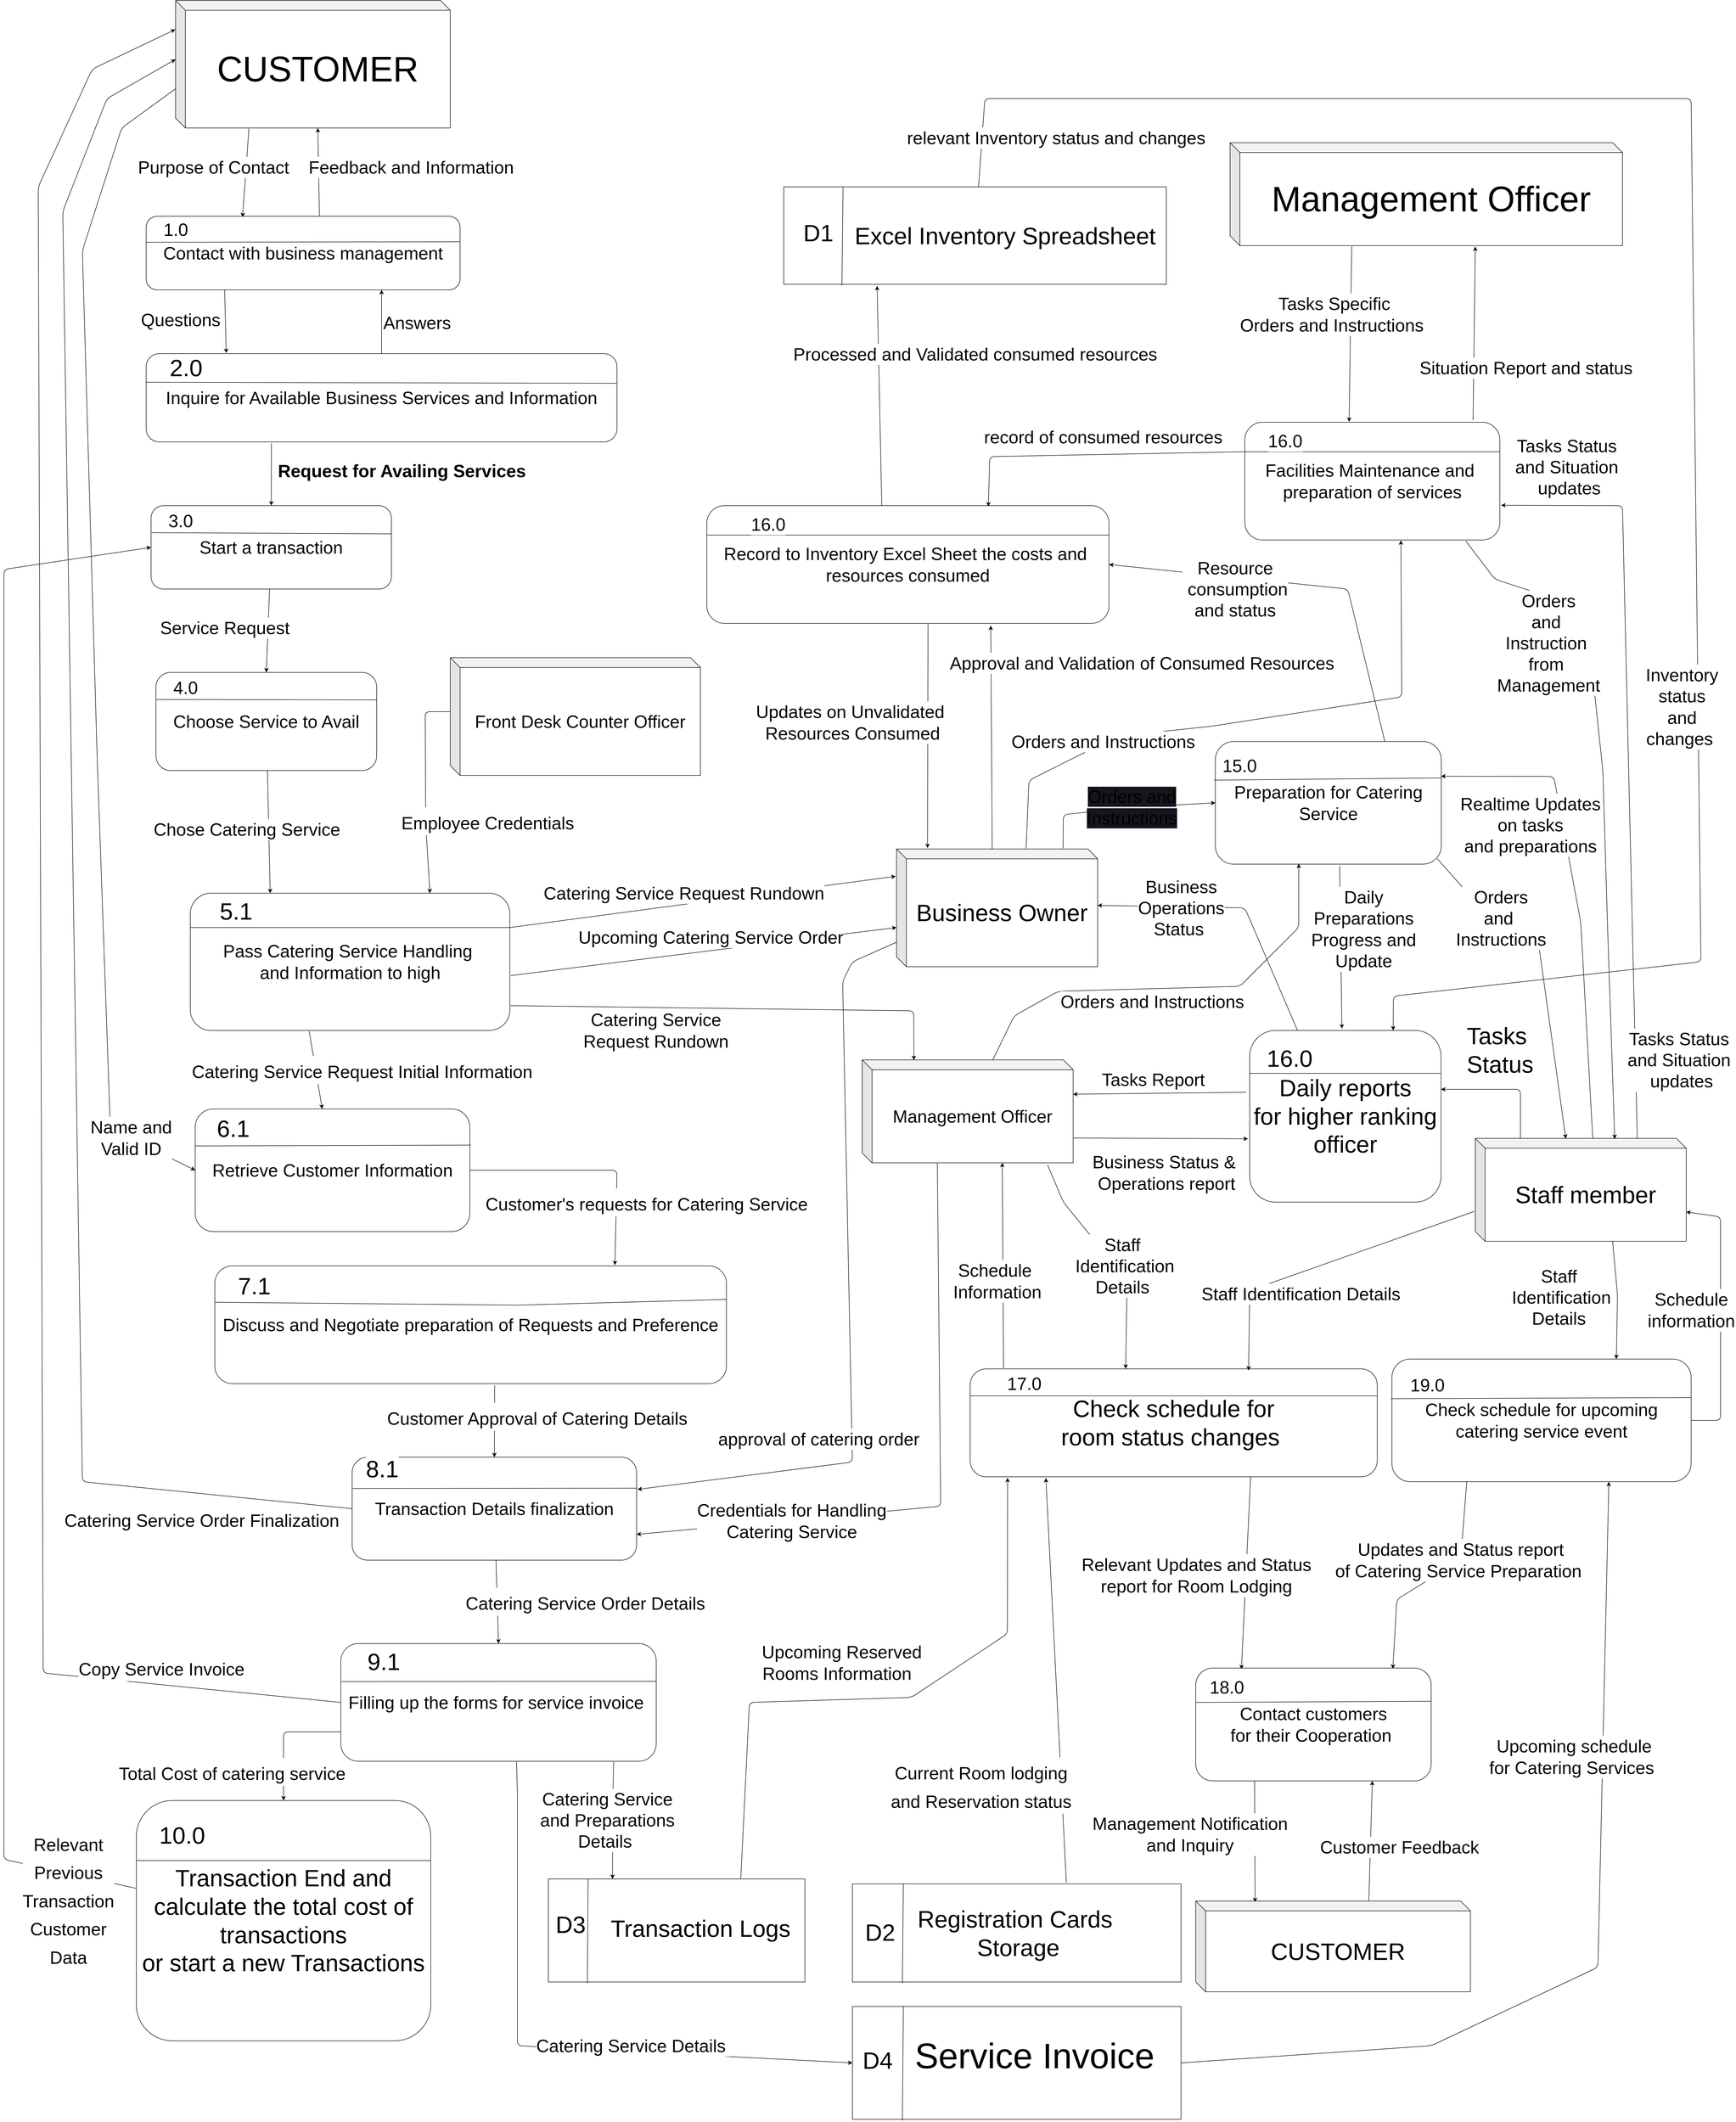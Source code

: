 <mxfile>
    <diagram id="emvvtYQxzRHmPXdrn84x" name="Page-1">
        <mxGraphModel dx="2304" dy="2720" grid="1" gridSize="10" guides="1" tooltips="1" connect="1" arrows="1" fold="1" page="1" pageScale="1" pageWidth="850" pageHeight="1100" math="0" shadow="0">
            <root>
                <mxCell id="0"/>
                <mxCell id="1" parent="0"/>
                <mxCell id="142" style="edgeStyle=none;html=1;entryX=0;entryY=0.5;entryDx=0;entryDy=0;fontSize=36;fontStyle=1;exitX=0;exitY=0.692;exitDx=0;exitDy=0;exitPerimeter=0;" parent="1" target="113" edge="1" source="641">
                    <mxGeometry relative="1" as="geometry">
                        <Array as="points">
                            <mxPoint x="150" y="-600"/>
                            <mxPoint x="70" y="-350"/>
                            <mxPoint x="100" y="680"/>
                            <mxPoint x="127" y="1440"/>
                        </Array>
                        <mxPoint x="220" y="-600" as="sourcePoint"/>
                    </mxGeometry>
                </mxCell>
                <mxCell id="288" value="&lt;font style=&quot;font-size: 36px;&quot;&gt;Name and &lt;br&gt;Valid ID&lt;br&gt;&lt;/font&gt;" style="edgeLabel;html=1;align=center;verticalAlign=middle;resizable=0;points=[];fontSize=30;" parent="142" vertex="1" connectable="0">
                    <mxGeometry x="0.902" y="-3" relative="1" as="geometry">
                        <mxPoint x="-25" y="-17" as="offset"/>
                    </mxGeometry>
                </mxCell>
                <mxCell id="184" style="edgeStyle=none;html=1;entryX=0.092;entryY=1.009;entryDx=0;entryDy=0;exitX=0.75;exitY=0;exitDx=0;exitDy=0;fontStyle=1;entryPerimeter=0;" parent="1" source="8" target="160" edge="1">
                    <mxGeometry relative="1" as="geometry">
                        <mxPoint x="1110" y="3200" as="sourcePoint"/>
                        <mxPoint x="2070" y="2040" as="targetPoint"/>
                        <Array as="points">
                            <mxPoint x="1430" y="2610"/>
                            <mxPoint x="1760" y="2600"/>
                            <mxPoint x="1956" y="2470"/>
                        </Array>
                    </mxGeometry>
                </mxCell>
                <mxCell id="238" value="&lt;font style=&quot;font-size: 36px;&quot;&gt;Upcoming Reserved &lt;br&gt;Rooms Information&amp;nbsp;&amp;nbsp;&lt;/font&gt;" style="edgeLabel;html=1;align=center;verticalAlign=middle;resizable=0;points=[];fontSize=24;" parent="184" vertex="1" connectable="0">
                    <mxGeometry x="-0.598" y="1" relative="1" as="geometry">
                        <mxPoint x="194" y="-192" as="offset"/>
                    </mxGeometry>
                </mxCell>
                <mxCell id="8" value="" style="rounded=0;whiteSpace=wrap;html=1;fontSize=24;" parent="1" vertex="1">
                    <mxGeometry x="1020" y="2970" width="523.12" height="210" as="geometry"/>
                </mxCell>
                <mxCell id="9" value="" style="endArrow=none;html=1;fontSize=24;exitX=0.155;exitY=-0.002;exitDx=0;exitDy=0;exitPerimeter=0;entryX=0.152;entryY=1.011;entryDx=0;entryDy=0;entryPerimeter=0;fontStyle=1" parent="1" source="8" target="8" edge="1">
                    <mxGeometry width="50" height="50" relative="1" as="geometry">
                        <mxPoint x="-558.28" y="2980.58" as="sourcePoint"/>
                        <mxPoint x="-508.28" y="2930.58" as="targetPoint"/>
                    </mxGeometry>
                </mxCell>
                <mxCell id="638" value="D3" style="edgeLabel;html=1;align=center;verticalAlign=middle;resizable=0;points=[];fontSize=48;" vertex="1" connectable="0" parent="9">
                    <mxGeometry x="-0.253" y="2" relative="1" as="geometry">
                        <mxPoint x="-38" y="14" as="offset"/>
                    </mxGeometry>
                </mxCell>
                <mxCell id="710" value="Transaction Logs" style="edgeLabel;html=1;align=center;verticalAlign=middle;resizable=0;points=[];fontSize=48;" vertex="1" connectable="0" parent="9">
                    <mxGeometry x="-0.369" y="-5" relative="1" as="geometry">
                        <mxPoint x="234" y="34" as="offset"/>
                    </mxGeometry>
                </mxCell>
                <mxCell id="183" style="edgeStyle=none;html=1;entryX=0.725;entryY=1.001;entryDx=0;entryDy=0;exitX=1;exitY=0.5;exitDx=0;exitDy=0;entryPerimeter=0;fontStyle=1" parent="1" source="15" target="162" edge="1">
                    <mxGeometry relative="1" as="geometry">
                        <Array as="points">
                            <mxPoint x="2820" y="3310"/>
                            <mxPoint x="3160" y="3150"/>
                        </Array>
                    </mxGeometry>
                </mxCell>
                <mxCell id="262" value="Upcoming schedule&lt;br&gt;for Catering Services&amp;nbsp;" style="edgeLabel;html=1;align=center;verticalAlign=middle;resizable=0;points=[];fontSize=36;" parent="183" vertex="1" connectable="0">
                    <mxGeometry x="0.589" y="-1" relative="1" as="geometry">
                        <mxPoint x="-64" y="175" as="offset"/>
                    </mxGeometry>
                </mxCell>
                <mxCell id="15" value="" style="rounded=0;whiteSpace=wrap;html=1;fontSize=24;" parent="1" vertex="1">
                    <mxGeometry x="1640" y="3230" width="670" height="230" as="geometry"/>
                </mxCell>
                <mxCell id="16" value="" style="endArrow=none;html=1;fontSize=24;exitX=0.155;exitY=-0.002;exitDx=0;exitDy=0;exitPerimeter=0;entryX=0.152;entryY=1.011;entryDx=0;entryDy=0;entryPerimeter=0;fontStyle=1" parent="1" source="15" target="15" edge="1">
                    <mxGeometry width="50" height="50" relative="1" as="geometry">
                        <mxPoint x="247.34" y="3450.9" as="sourcePoint"/>
                        <mxPoint x="297.34" y="3400.9" as="targetPoint"/>
                    </mxGeometry>
                </mxCell>
                <mxCell id="633" value="&lt;font style=&quot;font-size: 48px;&quot;&gt;D4&lt;/font&gt;" style="edgeLabel;html=1;align=center;verticalAlign=middle;resizable=0;points=[];fontSize=48;" vertex="1" connectable="0" parent="16">
                    <mxGeometry x="-0.314" relative="1" as="geometry">
                        <mxPoint x="-52" y="30" as="offset"/>
                    </mxGeometry>
                </mxCell>
                <mxCell id="634" value="&lt;font style=&quot;font-size: 72px;&quot;&gt;Service Invoice&lt;/font&gt;" style="edgeLabel;html=1;align=center;verticalAlign=middle;resizable=0;points=[];fontSize=48;" vertex="1" connectable="0" parent="16">
                    <mxGeometry x="-0.268" relative="1" as="geometry">
                        <mxPoint x="268" y="16" as="offset"/>
                    </mxGeometry>
                </mxCell>
                <mxCell id="144" style="edgeStyle=none;html=1;fontSize=36;fontStyle=1;entryX=0.75;entryY=0;entryDx=0;entryDy=0;exitX=0;exitY=0;exitDx=0;exitDy=110.0;exitPerimeter=0;" parent="1" source="28" target="110" edge="1">
                    <mxGeometry relative="1" as="geometry">
                        <Array as="points">
                            <mxPoint x="769" y="590"/>
                            <mxPoint x="770" y="820"/>
                        </Array>
                        <mxPoint x="830" y="880" as="targetPoint"/>
                        <mxPoint x="1022" y="679" as="sourcePoint"/>
                    </mxGeometry>
                </mxCell>
                <mxCell id="660" value="&lt;span style=&quot;font-size: 36px;&quot;&gt;Employee&amp;nbsp;&lt;/span&gt;&lt;span style=&quot;font-size: 36px;&quot;&gt;Credentials&amp;nbsp;&lt;/span&gt;" style="edgeLabel;html=1;align=center;verticalAlign=middle;resizable=0;points=[];fontSize=48;" vertex="1" connectable="0" parent="144">
                    <mxGeometry x="-0.226" y="2" relative="1" as="geometry">
                        <mxPoint x="129" y="111" as="offset"/>
                    </mxGeometry>
                </mxCell>
                <mxCell id="28" value="&lt;font style=&quot;&quot;&gt;&lt;font style=&quot;font-size: 36px;&quot;&gt;Front Desk Counter Officer&lt;/font&gt;&lt;br&gt;&lt;/font&gt;" style="shape=cube;whiteSpace=wrap;html=1;boundedLbl=1;backgroundOutline=1;darkOpacity=0.05;darkOpacity2=0.1;" parent="1" vertex="1">
                    <mxGeometry x="820" y="480" width="510" height="240" as="geometry"/>
                </mxCell>
                <mxCell id="138" style="edgeStyle=none;html=1;fontSize=36;entryX=1.003;entryY=0.313;entryDx=0;entryDy=0;entryPerimeter=0;fontStyle=1;exitX=0;exitY=0;exitDx=0;exitDy=190;exitPerimeter=0;" parent="1" source="29" target="134" edge="1">
                    <mxGeometry relative="1" as="geometry">
                        <mxPoint x="1230" y="2225" as="targetPoint"/>
                        <Array as="points">
                            <mxPoint x="1640" y="1100"/>
                            <mxPoint x="1620" y="1140"/>
                            <mxPoint x="1640" y="2120"/>
                        </Array>
                        <mxPoint x="1840" y="1200" as="sourcePoint"/>
                    </mxGeometry>
                </mxCell>
                <mxCell id="215" value="&lt;font style=&quot;font-size: 36px;&quot;&gt;approval of catering order&lt;/font&gt;" style="edgeLabel;html=1;align=center;verticalAlign=middle;resizable=0;points=[];" parent="138" vertex="1" connectable="0">
                    <mxGeometry x="0.356" y="-1" relative="1" as="geometry">
                        <mxPoint x="-67" y="15" as="offset"/>
                    </mxGeometry>
                </mxCell>
                <mxCell id="571" style="edgeStyle=none;html=1;fontSize=36;exitX=0;exitY=0;exitDx=195;exitDy=0;exitPerimeter=0;fontStyle=1;entryX=0.706;entryY=1.019;entryDx=0;entryDy=0;entryPerimeter=0;" parent="1" source="29" target="555" edge="1">
                    <mxGeometry relative="1" as="geometry">
                        <mxPoint x="1679" y="442" as="targetPoint"/>
                    </mxGeometry>
                </mxCell>
                <mxCell id="602" value="&lt;font style=&quot;font-size: 36px;&quot;&gt;Approval and Validation of Consumed Resources&lt;/font&gt;" style="edgeLabel;html=1;align=center;verticalAlign=middle;resizable=0;points=[];fontSize=24;" parent="571" vertex="1" connectable="0">
                    <mxGeometry x="0.666" y="-1" relative="1" as="geometry">
                        <mxPoint x="306" as="offset"/>
                    </mxGeometry>
                </mxCell>
                <mxCell id="29" value="&lt;font style=&quot;&quot;&gt;&lt;font style=&quot;font-size: 48px;&quot;&gt;Business Owner&lt;/font&gt;&lt;br&gt;&lt;/font&gt;" style="shape=cube;whiteSpace=wrap;html=1;boundedLbl=1;backgroundOutline=1;darkOpacity=0.05;darkOpacity2=0.1;" parent="1" vertex="1">
                    <mxGeometry x="1730" y="870" width="410" height="240" as="geometry"/>
                </mxCell>
                <mxCell id="139" style="edgeStyle=none;html=1;entryX=1;entryY=0.75;entryDx=0;entryDy=0;fontSize=36;exitX=0.356;exitY=1.004;exitDx=0;exitDy=0;exitPerimeter=0;fontStyle=1;" parent="1" source="31" target="134" edge="1">
                    <mxGeometry relative="1" as="geometry">
                        <Array as="points">
                            <mxPoint x="1820" y="2210"/>
                        </Array>
                    </mxGeometry>
                </mxCell>
                <mxCell id="289" value="&lt;span style=&quot;font-size: 36px;&quot;&gt;Credentials for Handling&lt;br&gt;Catering Service&lt;br&gt;&lt;/span&gt;" style="edgeLabel;html=1;align=center;verticalAlign=middle;resizable=0;points=[];fontSize=24;" parent="139" vertex="1" connectable="0">
                    <mxGeometry x="0.701" y="3" relative="1" as="geometry">
                        <mxPoint x="119" y="-12" as="offset"/>
                    </mxGeometry>
                </mxCell>
                <mxCell id="181" style="edgeStyle=none;html=1;entryX=-0.009;entryY=0.631;entryDx=0;entryDy=0;exitX=1.002;exitY=0.759;exitDx=0;exitDy=0;exitPerimeter=0;fontStyle=1;entryPerimeter=0;" parent="1" source="31" target="177" edge="1">
                    <mxGeometry relative="1" as="geometry"/>
                </mxCell>
                <mxCell id="280" value="&lt;font style=&quot;&quot;&gt;&lt;font style=&quot;font-size: 36px;&quot;&gt;Business Status &amp;amp;&amp;nbsp;&lt;br&gt;Operations&amp;nbsp;report&lt;/font&gt;&lt;br&gt;&lt;/font&gt;" style="edgeLabel;html=1;align=center;verticalAlign=middle;resizable=0;points=[];fontSize=24;" parent="181" vertex="1" connectable="0">
                    <mxGeometry x="-0.541" y="-1" relative="1" as="geometry">
                        <mxPoint x="107" y="69" as="offset"/>
                    </mxGeometry>
                </mxCell>
                <mxCell id="453" style="edgeStyle=none;html=1;entryX=0.382;entryY=-0.001;entryDx=0;entryDy=0;fontSize=24;exitX=0.879;exitY=1.022;exitDx=0;exitDy=0;exitPerimeter=0;fontStyle=1;entryPerimeter=0;" parent="1" source="31" target="160" edge="1">
                    <mxGeometry relative="1" as="geometry">
                        <Array as="points">
                            <mxPoint x="2070" y="1590"/>
                            <mxPoint x="2200" y="1750"/>
                        </Array>
                    </mxGeometry>
                </mxCell>
                <mxCell id="456" value="&lt;font style=&quot;font-size: 36px;&quot;&gt;Staff&lt;br&gt;&amp;nbsp;Identification&lt;br&gt;Details&lt;/font&gt;" style="edgeLabel;html=1;align=center;verticalAlign=middle;resizable=0;points=[];fontSize=24;" parent="453" vertex="1" connectable="0">
                    <mxGeometry x="-0.146" y="-7" relative="1" as="geometry">
                        <mxPoint x="51" y="34" as="offset"/>
                    </mxGeometry>
                </mxCell>
                <mxCell id="515" style="edgeStyle=none;html=1;entryX=0.369;entryY=0.996;entryDx=0;entryDy=0;fontSize=24;fillColor=#FFFFFF;entryPerimeter=0;fontStyle=1" parent="1" source="31" target="507" edge="1">
                    <mxGeometry relative="1" as="geometry">
                        <Array as="points">
                            <mxPoint x="1970" y="1210"/>
                            <mxPoint x="2060" y="1160"/>
                            <mxPoint x="2430" y="1150"/>
                            <mxPoint x="2550" y="1030"/>
                        </Array>
                    </mxGeometry>
                </mxCell>
                <mxCell id="521" value="&lt;font style=&quot;font-size: 36px;&quot;&gt;Orders and Instructions&lt;/font&gt;" style="edgeLabel;html=1;align=center;verticalAlign=middle;resizable=0;points=[];fontSize=24;" parent="515" vertex="1" connectable="0">
                    <mxGeometry x="-0.521" y="7" relative="1" as="geometry">
                        <mxPoint x="185" y="28" as="offset"/>
                    </mxGeometry>
                </mxCell>
                <mxCell id="31" value="&lt;font style=&quot;&quot;&gt;&lt;font style=&quot;font-size: 36px;&quot;&gt;Management Officer&lt;/font&gt;&lt;br&gt;&lt;/font&gt;" style="shape=cube;whiteSpace=wrap;html=1;boundedLbl=1;backgroundOutline=1;darkOpacity=0.05;darkOpacity2=0.1;" parent="1" vertex="1">
                    <mxGeometry x="1660" y="1300" width="430" height="209.82" as="geometry"/>
                </mxCell>
                <mxCell id="132" style="edgeStyle=none;html=1;fontSize=36;entryX=-0.004;entryY=0.232;entryDx=0;entryDy=0;entryPerimeter=0;fontStyle=1;exitX=1;exitY=0.25;exitDx=0;exitDy=0;" parent="1" target="29" edge="1" source="110">
                    <mxGeometry relative="1" as="geometry">
                        <Array as="points"/>
                        <mxPoint x="1830" y="975" as="targetPoint"/>
                        <mxPoint x="1120" y="1080" as="sourcePoint"/>
                    </mxGeometry>
                </mxCell>
                <mxCell id="221" value="&lt;font style=&quot;font-size: 36px;&quot;&gt;Catering Service Request Rundown&lt;/font&gt;" style="edgeLabel;html=1;align=center;verticalAlign=middle;resizable=0;points=[];fontSize=24;" parent="132" vertex="1" connectable="0">
                    <mxGeometry x="0.443" y="2" relative="1" as="geometry">
                        <mxPoint x="-213" y="7" as="offset"/>
                    </mxGeometry>
                </mxCell>
                <mxCell id="133" style="edgeStyle=none;html=1;entryX=0.245;entryY=0.002;entryDx=0;entryDy=0;entryPerimeter=0;fontSize=36;exitX=1.002;exitY=0.819;exitDx=0;exitDy=0;fontStyle=1;exitPerimeter=0;" parent="1" source="110" target="31" edge="1">
                    <mxGeometry relative="1" as="geometry">
                        <Array as="points">
                            <mxPoint x="1765" y="1200"/>
                        </Array>
                    </mxGeometry>
                </mxCell>
                <mxCell id="278" value="&lt;font style=&quot;font-size: 36px;&quot;&gt;Catering Service&lt;br style=&quot;&quot;&gt;Request Rundown&lt;/font&gt;" style="edgeLabel;html=1;align=center;verticalAlign=middle;resizable=0;points=[];fontSize=24;" parent="133" vertex="1" connectable="0">
                    <mxGeometry x="0.617" y="5" relative="1" as="geometry">
                        <mxPoint x="-450" y="46" as="offset"/>
                    </mxGeometry>
                </mxCell>
                <mxCell id="270" style="edgeStyle=none;html=1;fontSize=36;fontStyle=1;exitX=1.003;exitY=0.6;exitDx=0;exitDy=0;entryX=0;entryY=0.667;entryDx=0;entryDy=0;entryPerimeter=0;exitPerimeter=0;" parent="1" source="110" target="29" edge="1">
                    <mxGeometry relative="1" as="geometry">
                        <Array as="points"/>
                    </mxGeometry>
                </mxCell>
                <mxCell id="271" value="&lt;font style=&quot;font-size: 36px;&quot;&gt;Upcoming Catering Service Order&lt;/font&gt;" style="edgeLabel;html=1;align=center;verticalAlign=middle;resizable=0;points=[];fontSize=36;" parent="270" vertex="1" connectable="0">
                    <mxGeometry x="0.263" y="2" relative="1" as="geometry">
                        <mxPoint x="-89" y="-14" as="offset"/>
                    </mxGeometry>
                </mxCell>
                <mxCell id="661" style="edgeStyle=none;html=1;fontSize=48;exitX=0.372;exitY=1.005;exitDx=0;exitDy=0;exitPerimeter=0;" edge="1" parent="1" source="110" target="113">
                    <mxGeometry relative="1" as="geometry"/>
                </mxCell>
                <mxCell id="662" value="&lt;span style=&quot;font-size: 36px;&quot;&gt;Catering Service Request&amp;nbsp;&lt;/span&gt;&lt;span style=&quot;font-size: 36px;&quot;&gt;Initial Information&lt;/span&gt;" style="edgeLabel;html=1;align=center;verticalAlign=middle;resizable=0;points=[];fontSize=48;" vertex="1" connectable="0" parent="661">
                    <mxGeometry x="-0.432" y="2" relative="1" as="geometry">
                        <mxPoint x="98" y="34" as="offset"/>
                    </mxGeometry>
                </mxCell>
                <mxCell id="110" value="&lt;font style=&quot;font-size: 36px;&quot;&gt;Pass Catering Service Handling&amp;nbsp;&lt;br&gt;and Information to high&lt;/font&gt;" style="rounded=1;whiteSpace=wrap;html=1;fontSize=24;" parent="1" vertex="1">
                    <mxGeometry x="290" y="960.18" width="651.56" height="279.82" as="geometry"/>
                </mxCell>
                <mxCell id="111" value="" style="endArrow=none;html=1;fontSize=24;exitX=0;exitY=0.25;exitDx=0;exitDy=0;entryX=1;entryY=0.25;entryDx=0;entryDy=0;fontStyle=1" parent="1" source="110" target="110" edge="1">
                    <mxGeometry width="50" height="50" relative="1" as="geometry">
                        <mxPoint x="490" y="1090" as="sourcePoint"/>
                        <mxPoint x="540" y="1040" as="targetPoint"/>
                    </mxGeometry>
                </mxCell>
                <mxCell id="644" value="5.1" style="edgeLabel;html=1;align=center;verticalAlign=middle;resizable=0;points=[];fontSize=48;" vertex="1" connectable="0" parent="111">
                    <mxGeometry x="-0.624" y="-2" relative="1" as="geometry">
                        <mxPoint x="-30" y="-35" as="offset"/>
                    </mxGeometry>
                </mxCell>
                <mxCell id="701" style="edgeStyle=none;html=1;entryX=0.782;entryY=-0.006;entryDx=0;entryDy=0;fontSize=48;entryPerimeter=0;" edge="1" parent="1" source="113" target="115">
                    <mxGeometry relative="1" as="geometry">
                        <Array as="points">
                            <mxPoint x="1160" y="1525"/>
                        </Array>
                    </mxGeometry>
                </mxCell>
                <mxCell id="702" value="&lt;span style=&quot;font-size: 36px;&quot;&gt;Customer's requests for&amp;nbsp;&lt;/span&gt;&lt;span style=&quot;font-size: 36px;&quot;&gt;Catering Service&lt;/span&gt;" style="edgeLabel;html=1;align=center;verticalAlign=middle;resizable=0;points=[];fontSize=48;" vertex="1" connectable="0" parent="701">
                    <mxGeometry x="-0.016" y="-1" relative="1" as="geometry">
                        <mxPoint x="117" y="64" as="offset"/>
                    </mxGeometry>
                </mxCell>
                <mxCell id="113" value="&lt;font style=&quot;font-size: 36px;&quot;&gt;Retrieve Customer Information&lt;br&gt;&lt;/font&gt;" style="rounded=1;whiteSpace=wrap;html=1;fontSize=24;" parent="1" vertex="1">
                    <mxGeometry x="300" y="1400" width="560" height="250" as="geometry"/>
                </mxCell>
                <mxCell id="114" value="" style="endArrow=none;html=1;fontSize=24;exitX=0;exitY=0.302;exitDx=0;exitDy=0;fontStyle=1;exitPerimeter=0;entryX=1.003;entryY=0.295;entryDx=0;entryDy=0;entryPerimeter=0;" parent="1" source="113" target="113" edge="1">
                    <mxGeometry width="50" height="50" relative="1" as="geometry">
                        <mxPoint x="490" y="1330" as="sourcePoint"/>
                        <mxPoint x="1150" y="1520" as="targetPoint"/>
                    </mxGeometry>
                </mxCell>
                <mxCell id="642" value="6.1" style="edgeLabel;html=1;align=center;verticalAlign=middle;resizable=0;points=[];fontSize=48;" vertex="1" connectable="0" parent="114">
                    <mxGeometry x="-0.681" y="2" relative="1" as="geometry">
                        <mxPoint x="-13" y="-33" as="offset"/>
                    </mxGeometry>
                </mxCell>
                <mxCell id="656" style="edgeStyle=none;html=1;entryX=0.5;entryY=0;entryDx=0;entryDy=0;fontSize=48;exitX=0.547;exitY=1.016;exitDx=0;exitDy=0;exitPerimeter=0;" edge="1" parent="1" source="115" target="134">
                    <mxGeometry relative="1" as="geometry"/>
                </mxCell>
                <mxCell id="657" value="&lt;span style=&quot;font-size: 36px;&quot;&gt;Customer Approval of&amp;nbsp;Catering Details&lt;/span&gt;" style="edgeLabel;html=1;align=center;verticalAlign=middle;resizable=0;points=[];fontSize=48;" vertex="1" connectable="0" parent="656">
                    <mxGeometry x="-0.139" relative="1" as="geometry">
                        <mxPoint x="86" as="offset"/>
                    </mxGeometry>
                </mxCell>
                <mxCell id="115" value="&lt;font style=&quot;font-size: 36px;&quot;&gt;Discuss and Negotiate preparation of&amp;nbsp;Requests and Preference &lt;br&gt;&lt;/font&gt;" style="rounded=1;whiteSpace=wrap;html=1;fontSize=24;" parent="1" vertex="1">
                    <mxGeometry x="340" y="1720" width="1043.12" height="240" as="geometry"/>
                </mxCell>
                <mxCell id="116" value="" style="endArrow=none;html=1;fontSize=24;exitX=0.001;exitY=0.309;exitDx=0;exitDy=0;fontStyle=1;exitPerimeter=0;entryX=1;entryY=0.285;entryDx=0;entryDy=0;entryPerimeter=0;" parent="1" source="115" target="115" edge="1">
                    <mxGeometry width="50" height="50" relative="1" as="geometry">
                        <mxPoint x="490" y="1570" as="sourcePoint"/>
                        <mxPoint x="1240" y="1880" as="targetPoint"/>
                        <Array as="points">
                            <mxPoint x="960" y="1800"/>
                        </Array>
                    </mxGeometry>
                </mxCell>
                <mxCell id="643" value="7.1" style="edgeLabel;html=1;align=center;verticalAlign=middle;resizable=0;points=[];fontSize=48;" vertex="1" connectable="0" parent="116">
                    <mxGeometry x="-0.786" y="1" relative="1" as="geometry">
                        <mxPoint x="-33" y="-33" as="offset"/>
                    </mxGeometry>
                </mxCell>
                <mxCell id="122" style="edgeStyle=none;html=1;entryX=0.25;entryY=0;entryDx=0;entryDy=0;fontSize=36;exitX=0.865;exitY=1.005;exitDx=0;exitDy=0;exitPerimeter=0;fontStyle=1" parent="1" source="117" target="8" edge="1">
                    <mxGeometry relative="1" as="geometry">
                        <Array as="points">
                            <mxPoint x="1151" y="2830"/>
                        </Array>
                    </mxGeometry>
                </mxCell>
                <mxCell id="240" value="&lt;font style=&quot;font-size: 36px;&quot;&gt;Catering Service &lt;br&gt;and Preparations &lt;br&gt;Details&amp;nbsp;&lt;/font&gt;" style="edgeLabel;html=1;align=center;verticalAlign=middle;resizable=0;points=[];fontSize=24;" parent="122" vertex="1" connectable="0">
                    <mxGeometry x="0.42" y="1" relative="1" as="geometry">
                        <mxPoint x="-12" y="-51" as="offset"/>
                    </mxGeometry>
                </mxCell>
                <mxCell id="123" style="edgeStyle=none;html=1;entryX=0;entryY=0.5;entryDx=0;entryDy=0;fontSize=36;fontStyle=1;exitX=0.557;exitY=0.997;exitDx=0;exitDy=0;exitPerimeter=0;" parent="1" source="117" target="15" edge="1">
                    <mxGeometry relative="1" as="geometry">
                        <Array as="points">
                            <mxPoint x="957" y="2800"/>
                            <mxPoint x="957" y="3310"/>
                        </Array>
                        <mxPoint x="960" y="2740" as="sourcePoint"/>
                    </mxGeometry>
                </mxCell>
                <mxCell id="237" value="&lt;font style=&quot;font-size: 36px;&quot;&gt;Catering Service Details&amp;nbsp; &amp;nbsp;&lt;/font&gt;" style="edgeLabel;html=1;align=center;verticalAlign=middle;resizable=0;points=[];fontSize=24;" parent="123" vertex="1" connectable="0">
                    <mxGeometry x="0.69" y="3" relative="1" as="geometry">
                        <mxPoint x="-242" y="-22" as="offset"/>
                    </mxGeometry>
                </mxCell>
                <mxCell id="650" style="edgeStyle=none;html=1;exitX=0;exitY=0.75;exitDx=0;exitDy=0;entryX=0.5;entryY=0;entryDx=0;entryDy=0;fontSize=48;" edge="1" parent="1" source="117" target="647">
                    <mxGeometry relative="1" as="geometry">
                        <Array as="points">
                            <mxPoint x="480" y="2670"/>
                        </Array>
                    </mxGeometry>
                </mxCell>
                <mxCell id="651" value="&lt;span style=&quot;font-size: 36px;&quot;&gt;Total Cost of catering service&amp;nbsp;&lt;/span&gt;" style="edgeLabel;html=1;align=center;verticalAlign=middle;resizable=0;points=[];fontSize=48;" vertex="1" connectable="0" parent="650">
                    <mxGeometry x="0.054" relative="1" as="geometry">
                        <mxPoint x="-100" y="62" as="offset"/>
                    </mxGeometry>
                </mxCell>
                <mxCell id="654" style="edgeStyle=none;html=1;exitX=0;exitY=0.5;exitDx=0;exitDy=0;entryX=-0.001;entryY=0.227;entryDx=0;entryDy=0;entryPerimeter=0;fontSize=48;" edge="1" parent="1" source="117" target="641">
                    <mxGeometry relative="1" as="geometry">
                        <Array as="points">
                            <mxPoint x="-10" y="2550"/>
                            <mxPoint x="-20" y="-480"/>
                            <mxPoint x="90" y="-720"/>
                        </Array>
                    </mxGeometry>
                </mxCell>
                <mxCell id="655" value="&lt;span style=&quot;font-size: 36px;&quot;&gt;Copy&amp;nbsp;&lt;/span&gt;&lt;span style=&quot;font-size: 36px;&quot;&gt;Service Invoice&lt;/span&gt;" style="edgeLabel;html=1;align=center;verticalAlign=middle;resizable=0;points=[];fontSize=48;" vertex="1" connectable="0" parent="654">
                    <mxGeometry x="0.149" relative="1" as="geometry">
                        <mxPoint x="246" y="1728" as="offset"/>
                    </mxGeometry>
                </mxCell>
                <mxCell id="117" value="&lt;font style=&quot;font-size: 36px;&quot;&gt;Filling up the forms for service invoice&amp;nbsp;&lt;/font&gt;" style="rounded=1;whiteSpace=wrap;html=1;fontSize=24;" parent="1" vertex="1">
                    <mxGeometry x="596.88" y="2490" width="643.12" height="240" as="geometry"/>
                </mxCell>
                <mxCell id="118" value="" style="endArrow=none;html=1;fontSize=24;exitX=0.002;exitY=0.323;exitDx=0;exitDy=0;entryX=1;entryY=0.321;entryDx=0;entryDy=0;fontStyle=1;exitPerimeter=0;entryPerimeter=0;" parent="1" source="117" target="117" edge="1">
                    <mxGeometry width="50" height="50" relative="1" as="geometry">
                        <mxPoint x="490" y="1800" as="sourcePoint"/>
                        <mxPoint x="540" y="1750" as="targetPoint"/>
                    </mxGeometry>
                </mxCell>
                <mxCell id="646" value="9.1" style="edgeLabel;html=1;align=center;verticalAlign=middle;resizable=0;points=[];fontSize=48;" vertex="1" connectable="0" parent="118">
                    <mxGeometry x="-0.677" y="3" relative="1" as="geometry">
                        <mxPoint x="-18" y="-38" as="offset"/>
                    </mxGeometry>
                </mxCell>
                <mxCell id="150" style="edgeStyle=none;html=1;fontSize=36;exitX=0;exitY=0.5;exitDx=0;exitDy=0;entryX=0;entryY=0;entryDx=0;entryDy=120;entryPerimeter=0;fontStyle=1" parent="1" source="134" edge="1" target="641">
                    <mxGeometry relative="1" as="geometry">
                        <mxPoint x="332.403" y="-272.08" as="targetPoint"/>
                        <Array as="points">
                            <mxPoint x="70" y="2160"/>
                            <mxPoint x="30" y="-430"/>
                            <mxPoint x="120" y="-660"/>
                        </Array>
                    </mxGeometry>
                </mxCell>
                <mxCell id="275" value="&lt;font style=&quot;font-size: 36px;&quot;&gt;Catering Service&amp;nbsp;Order Finalization&amp;nbsp;&lt;/font&gt;" style="edgeLabel;html=1;align=center;verticalAlign=middle;resizable=0;points=[];fontSize=30;" parent="150" vertex="1" connectable="0">
                    <mxGeometry x="-0.928" y="-1" relative="1" as="geometry">
                        <mxPoint x="-175" y="37" as="offset"/>
                    </mxGeometry>
                </mxCell>
                <mxCell id="652" style="edgeStyle=none;html=1;entryX=0.5;entryY=0;entryDx=0;entryDy=0;fontSize=48;" edge="1" parent="1" source="134" target="117">
                    <mxGeometry relative="1" as="geometry"/>
                </mxCell>
                <mxCell id="653" value="&lt;span style=&quot;font-size: 36px;&quot;&gt;Catering Service Order Details&lt;/span&gt;" style="edgeLabel;html=1;align=center;verticalAlign=middle;resizable=0;points=[];fontSize=48;" vertex="1" connectable="0" parent="652">
                    <mxGeometry x="-0.322" y="1" relative="1" as="geometry">
                        <mxPoint x="179" y="26" as="offset"/>
                    </mxGeometry>
                </mxCell>
                <mxCell id="134" value="&lt;font style=&quot;font-size: 36px;&quot;&gt;Transaction Details finalization&lt;/font&gt;" style="rounded=1;whiteSpace=wrap;html=1;fontSize=24;" parent="1" vertex="1">
                    <mxGeometry x="620" y="2110" width="580" height="210" as="geometry"/>
                </mxCell>
                <mxCell id="135" value="" style="endArrow=none;html=1;fontSize=24;exitX=0.002;exitY=0.304;exitDx=0;exitDy=0;entryX=1.001;entryY=0.301;entryDx=0;entryDy=0;fontStyle=1;exitPerimeter=0;entryPerimeter=0;" parent="1" source="134" target="134" edge="1">
                    <mxGeometry width="50" height="50" relative="1" as="geometry">
                        <mxPoint x="1020" y="1810" as="sourcePoint"/>
                        <mxPoint x="1070" y="1760" as="targetPoint"/>
                    </mxGeometry>
                </mxCell>
                <mxCell id="645" value="8.1" style="edgeLabel;html=1;align=center;verticalAlign=middle;resizable=0;points=[];fontSize=48;" vertex="1" connectable="0" parent="135">
                    <mxGeometry x="-0.767" y="2" relative="1" as="geometry">
                        <mxPoint x="-8" y="-38" as="offset"/>
                    </mxGeometry>
                </mxCell>
                <mxCell id="310" style="edgeStyle=none;html=1;entryX=1;entryY=0.715;entryDx=0;entryDy=0;entryPerimeter=0;fontSize=24;exitX=1;exitY=0.5;exitDx=0;exitDy=0;fontStyle=1;" parent="1" source="162" target="172" edge="1">
                    <mxGeometry relative="1" as="geometry">
                        <mxPoint x="3100.62" y="1780" as="sourcePoint"/>
                        <Array as="points">
                            <mxPoint x="3410" y="2035"/>
                            <mxPoint x="3410" y="1620"/>
                        </Array>
                    </mxGeometry>
                </mxCell>
                <mxCell id="311" value="&lt;font style=&quot;font-size: 36px;&quot;&gt;Schedule &lt;br&gt;information&lt;/font&gt;" style="edgeLabel;html=1;align=center;verticalAlign=middle;resizable=0;points=[];fontSize=24;" parent="310" vertex="1" connectable="0">
                    <mxGeometry x="-0.046" y="-1" relative="1" as="geometry">
                        <mxPoint x="-61" y="-25" as="offset"/>
                    </mxGeometry>
                </mxCell>
                <mxCell id="167" style="edgeStyle=none;html=1;entryX=0.194;entryY=0.011;entryDx=0;entryDy=0;entryPerimeter=0;exitX=0.689;exitY=1;exitDx=0;exitDy=0;exitPerimeter=0;fontStyle=1" parent="1" source="160" target="164" edge="1">
                    <mxGeometry relative="1" as="geometry">
                        <mxPoint x="2270" y="2280" as="targetPoint"/>
                    </mxGeometry>
                </mxCell>
                <mxCell id="486" value="&lt;font style=&quot;font-size: 36px;&quot;&gt;Relevant Updates and Status&lt;br&gt;report for Room Lodging&lt;/font&gt;" style="edgeLabel;html=1;align=center;verticalAlign=middle;resizable=0;points=[];fontSize=24;" parent="167" vertex="1" connectable="0">
                    <mxGeometry x="-0.421" y="-7" relative="1" as="geometry">
                        <mxPoint x="-99" y="87" as="offset"/>
                    </mxGeometry>
                </mxCell>
                <mxCell id="160" value="&lt;font style=&quot;font-size: 48px;&quot;&gt;Check schedule for &lt;br&gt;room status changes&amp;nbsp;&lt;/font&gt;" style="rounded=1;whiteSpace=wrap;html=1;fontSize=24;" parent="1" vertex="1">
                    <mxGeometry x="1880" y="1930" width="830" height="220" as="geometry"/>
                </mxCell>
                <mxCell id="161" value="" style="endArrow=none;html=1;fontSize=24;exitX=0;exitY=0.25;exitDx=0;exitDy=0;entryX=1;entryY=0.25;entryDx=0;entryDy=0;fontStyle=1" parent="1" source="160" target="160" edge="1">
                    <mxGeometry width="50" height="50" relative="1" as="geometry">
                        <mxPoint x="1919.36" y="2360" as="sourcePoint"/>
                        <mxPoint x="1969.36" y="2310" as="targetPoint"/>
                    </mxGeometry>
                </mxCell>
                <mxCell id="549" value="&lt;font style=&quot;font-size: 36px;&quot;&gt;17.0&lt;/font&gt;" style="edgeLabel;html=1;align=center;verticalAlign=middle;resizable=0;points=[];fontSize=36;" parent="161" vertex="1" connectable="0">
                    <mxGeometry x="-0.714" y="4" relative="1" as="geometry">
                        <mxPoint x="-9" y="-21" as="offset"/>
                    </mxGeometry>
                </mxCell>
                <mxCell id="169" style="edgeStyle=none;html=1;entryX=0.837;entryY=0.007;entryDx=0;entryDy=0;entryPerimeter=0;fontStyle=1;exitX=0.25;exitY=1;exitDx=0;exitDy=0;" parent="1" source="162" target="164" edge="1">
                    <mxGeometry relative="1" as="geometry">
                        <mxPoint x="2880.31" y="2250" as="targetPoint"/>
                        <Array as="points">
                            <mxPoint x="2880" y="2320"/>
                            <mxPoint x="2750" y="2400"/>
                        </Array>
                    </mxGeometry>
                </mxCell>
                <mxCell id="265" value="&lt;font style=&quot;font-size: 36px;&quot;&gt;Updates and Status report &lt;br&gt;of Catering Service Preparation&amp;nbsp;&lt;/font&gt;" style="edgeLabel;html=1;align=center;verticalAlign=middle;resizable=0;points=[];fontSize=24;" parent="169" vertex="1" connectable="0">
                    <mxGeometry x="-0.346" y="1" relative="1" as="geometry">
                        <mxPoint x="-2" y="11" as="offset"/>
                    </mxGeometry>
                </mxCell>
                <mxCell id="162" value="&lt;font style=&quot;font-size: 36px;&quot;&gt;Check schedule for upcoming&lt;br&gt;catering service event&lt;/font&gt;" style="rounded=1;whiteSpace=wrap;html=1;fontSize=24;" parent="1" vertex="1">
                    <mxGeometry x="2740" y="1910" width="610" height="250" as="geometry"/>
                </mxCell>
                <mxCell id="163" value="" style="endArrow=none;html=1;fontSize=24;exitX=-0.003;exitY=0.323;exitDx=0;exitDy=0;exitPerimeter=0;entryX=0.999;entryY=0.314;entryDx=0;entryDy=0;entryPerimeter=0;fontStyle=1" parent="1" source="162" target="162" edge="1">
                    <mxGeometry width="50" height="50" relative="1" as="geometry">
                        <mxPoint x="2650" y="1950" as="sourcePoint"/>
                        <mxPoint x="3110" y="1940" as="targetPoint"/>
                    </mxGeometry>
                </mxCell>
                <mxCell id="551" value="19.0" style="edgeLabel;html=1;align=center;verticalAlign=middle;resizable=0;points=[];fontSize=36;" parent="163" vertex="1" connectable="0">
                    <mxGeometry x="-0.69" y="-1" relative="1" as="geometry">
                        <mxPoint x="-21" y="-29" as="offset"/>
                    </mxGeometry>
                </mxCell>
                <mxCell id="536" style="edgeStyle=none;html=1;fontSize=24;fillColor=#FFFFFF;entryX=0.216;entryY=0.013;entryDx=0;entryDy=0;entryPerimeter=0;fontStyle=1;exitX=0.25;exitY=1;exitDx=0;exitDy=0;" parent="1" source="164" target="537" edge="1">
                    <mxGeometry relative="1" as="geometry">
                        <mxPoint x="2130" y="2724.63" as="targetPoint"/>
                        <mxPoint x="2413" y="2790" as="sourcePoint"/>
                    </mxGeometry>
                </mxCell>
                <mxCell id="544" value="Management Notification &lt;br&gt;and Inquiry" style="edgeLabel;html=1;align=center;verticalAlign=middle;resizable=0;points=[];fontSize=36;" parent="536" vertex="1" connectable="0">
                    <mxGeometry x="-0.311" y="2" relative="1" as="geometry">
                        <mxPoint x="-135" y="24" as="offset"/>
                    </mxGeometry>
                </mxCell>
                <mxCell id="164" value="&lt;font style=&quot;font-size: 36px;&quot;&gt;Contact customers &lt;br&gt;for their Cooperation&amp;nbsp;&lt;/font&gt;" style="rounded=1;whiteSpace=wrap;html=1;fontSize=24;" parent="1" vertex="1">
                    <mxGeometry x="2340" y="2540" width="480" height="230" as="geometry"/>
                </mxCell>
                <mxCell id="165" value="" style="endArrow=none;html=1;fontSize=24;entryX=0.999;entryY=0.294;entryDx=0;entryDy=0;entryPerimeter=0;fontStyle=1" parent="1" target="164" edge="1">
                    <mxGeometry width="50" height="50" relative="1" as="geometry">
                        <mxPoint x="2340" y="2610" as="sourcePoint"/>
                        <mxPoint x="2820" y="2600" as="targetPoint"/>
                    </mxGeometry>
                </mxCell>
                <mxCell id="550" value="18.0" style="edgeLabel;html=1;align=center;verticalAlign=middle;resizable=0;points=[];fontSize=36;" parent="165" vertex="1" connectable="0">
                    <mxGeometry x="-0.722" relative="1" as="geometry">
                        <mxPoint x="-4" y="-31" as="offset"/>
                    </mxGeometry>
                </mxCell>
                <mxCell id="173" style="edgeStyle=none;html=1;entryX=0.684;entryY=0.015;entryDx=0;entryDy=0;exitX=-0.005;exitY=0.71;exitDx=0;exitDy=0;exitPerimeter=0;entryPerimeter=0;fontStyle=1" parent="1" source="172" target="160" edge="1">
                    <mxGeometry relative="1" as="geometry">
                        <Array as="points">
                            <mxPoint x="2450" y="1770"/>
                        </Array>
                        <mxPoint x="2645" y="1720" as="targetPoint"/>
                    </mxGeometry>
                </mxCell>
                <mxCell id="263" value="&lt;font style=&quot;font-size: 36px;&quot;&gt;Staff Identification Details&lt;/font&gt;" style="edgeLabel;html=1;align=center;verticalAlign=middle;resizable=0;points=[];fontSize=36;" parent="173" vertex="1" connectable="0">
                    <mxGeometry x="0.108" y="-2" relative="1" as="geometry">
                        <mxPoint x="-14" y="50" as="offset"/>
                    </mxGeometry>
                </mxCell>
                <mxCell id="174" style="edgeStyle=none;html=1;entryX=0.75;entryY=0;entryDx=0;entryDy=0;exitX=0.651;exitY=1.001;exitDx=0;exitDy=0;exitPerimeter=0;fontStyle=1;" parent="1" source="172" target="162" edge="1">
                    <mxGeometry relative="1" as="geometry">
                        <mxPoint x="3059" y="1500" as="sourcePoint"/>
                        <mxPoint x="3064.174" y="1719.64" as="targetPoint"/>
                        <Array as="points">
                            <mxPoint x="3200" y="1780"/>
                        </Array>
                    </mxGeometry>
                </mxCell>
                <mxCell id="264" value="&lt;font style=&quot;font-size: 36px;&quot;&gt;Staff&lt;br&gt;&amp;nbsp;Identification&lt;br&gt;Details&lt;/font&gt;" style="edgeLabel;html=1;align=center;verticalAlign=middle;resizable=0;points=[];fontSize=24;" parent="174" vertex="1" connectable="0">
                    <mxGeometry x="0.151" y="-2" relative="1" as="geometry">
                        <mxPoint x="-118" y="-24" as="offset"/>
                    </mxGeometry>
                </mxCell>
                <mxCell id="519" style="edgeStyle=none;html=1;fontSize=24;fillColor=#FFFFFF;entryX=0.999;entryY=0.283;entryDx=0;entryDy=0;entryPerimeter=0;exitX=0.557;exitY=0.003;exitDx=0;exitDy=0;exitPerimeter=0;fontStyle=1" parent="1" source="172" target="507" edge="1">
                    <mxGeometry relative="1" as="geometry">
                        <mxPoint x="3010" y="1460" as="sourcePoint"/>
                        <Array as="points">
                            <mxPoint x="3125" y="1020"/>
                            <mxPoint x="3070" y="722"/>
                        </Array>
                        <mxPoint x="2840" y="720" as="targetPoint"/>
                    </mxGeometry>
                </mxCell>
                <mxCell id="520" value="&lt;font style=&quot;font-size: 36px;&quot;&gt;Realtime Updates&lt;br&gt;on tasks &lt;br&gt;and preparations&lt;/font&gt;" style="edgeLabel;html=1;align=center;verticalAlign=middle;resizable=0;points=[];fontSize=24;" parent="519" vertex="1" connectable="0">
                    <mxGeometry x="0.192" y="-1" relative="1" as="geometry">
                        <mxPoint x="-79" y="-62" as="offset"/>
                    </mxGeometry>
                </mxCell>
                <mxCell id="562" style="edgeStyle=none;html=1;entryX=1.005;entryY=0.705;entryDx=0;entryDy=0;fontSize=36;fontStyle=1;exitX=0.768;exitY=-0.004;exitDx=0;exitDy=0;exitPerimeter=0;entryPerimeter=0;" parent="1" source="172" target="559" edge="1">
                    <mxGeometry relative="1" as="geometry">
                        <Array as="points">
                            <mxPoint x="3210" y="170"/>
                        </Array>
                        <mxPoint x="3220" y="1450" as="sourcePoint"/>
                    </mxGeometry>
                </mxCell>
                <mxCell id="580" value="&lt;font style=&quot;font-size: 36px;&quot;&gt;Tasks Status&amp;nbsp;&lt;br&gt;and Situation&amp;nbsp;&lt;br&gt;updates&lt;/font&gt;" style="edgeLabel;html=1;align=center;verticalAlign=middle;resizable=0;points=[];fontSize=24;" parent="562" vertex="1" connectable="0">
                    <mxGeometry x="0.883" y="2" relative="1" as="geometry">
                        <mxPoint x="48" y="-81" as="offset"/>
                    </mxGeometry>
                </mxCell>
                <mxCell id="595" value="&lt;font style=&quot;font-size: 36px;&quot;&gt;Tasks Status&amp;nbsp;&lt;br&gt;and Situation&amp;nbsp;&lt;br&gt;updates&lt;/font&gt;" style="edgeLabel;html=1;align=center;verticalAlign=middle;resizable=0;points=[];fontSize=24;" parent="562" vertex="1" connectable="0">
                    <mxGeometry x="-0.822" y="3" relative="1" as="geometry">
                        <mxPoint x="96" y="-23" as="offset"/>
                    </mxGeometry>
                </mxCell>
                <mxCell id="577" value="" style="edgeStyle=none;html=1;fontSize=24;fontStyle=1;exitX=0.214;exitY=-0.001;exitDx=0;exitDy=0;exitPerimeter=0;entryX=1;entryY=0.343;entryDx=0;entryDy=0;entryPerimeter=0;" parent="1" source="172" target="177" edge="1">
                    <mxGeometry relative="1" as="geometry">
                        <Array as="points">
                            <mxPoint x="3002" y="1360"/>
                        </Array>
                    </mxGeometry>
                </mxCell>
                <mxCell id="698" value="Tasks&amp;nbsp;&lt;br&gt;Status" style="edgeLabel;html=1;align=center;verticalAlign=middle;resizable=0;points=[];fontSize=48;" vertex="1" connectable="0" parent="577">
                    <mxGeometry x="0.374" y="-1" relative="1" as="geometry">
                        <mxPoint x="38" y="-79" as="offset"/>
                    </mxGeometry>
                </mxCell>
                <mxCell id="172" value="&lt;font style=&quot;font-size: 48px;&quot;&gt;Staff member&lt;/font&gt;" style="shape=cube;whiteSpace=wrap;html=1;boundedLbl=1;backgroundOutline=1;darkOpacity=0.05;darkOpacity2=0.1;" parent="1" vertex="1">
                    <mxGeometry x="2910" y="1460" width="430" height="209.82" as="geometry"/>
                </mxCell>
                <mxCell id="180" style="edgeStyle=none;html=1;exitX=-0.019;exitY=0.36;exitDx=0;exitDy=0;fontStyle=1;exitPerimeter=0;" parent="1" source="177" edge="1">
                    <mxGeometry relative="1" as="geometry">
                        <mxPoint x="2090" y="1370" as="targetPoint"/>
                    </mxGeometry>
                </mxCell>
                <mxCell id="281" value="&lt;font style=&quot;font-size: 36px;&quot;&gt;Tasks Report&amp;nbsp;&lt;br&gt;&lt;/font&gt;" style="edgeLabel;html=1;align=center;verticalAlign=middle;resizable=0;points=[];fontSize=18;" parent="180" vertex="1" connectable="0">
                    <mxGeometry x="0.4" y="3" relative="1" as="geometry">
                        <mxPoint x="62" y="-32" as="offset"/>
                    </mxGeometry>
                </mxCell>
                <mxCell id="182" style="edgeStyle=none;html=1;entryX=0;entryY=0;entryDx=410;entryDy=115;entryPerimeter=0;fontStyle=1;exitX=0.25;exitY=0;exitDx=0;exitDy=0;" parent="1" target="29" edge="1" source="177">
                    <mxGeometry relative="1" as="geometry">
                        <Array as="points">
                            <mxPoint x="2440" y="990"/>
                        </Array>
                        <mxPoint x="2500" y="1290" as="sourcePoint"/>
                    </mxGeometry>
                </mxCell>
                <mxCell id="279" value="&lt;font style=&quot;font-size: 36px;&quot;&gt;Business &lt;br&gt;Operations &lt;br&gt;Status&amp;nbsp;&lt;br&gt;&lt;/font&gt;" style="edgeLabel;html=1;align=center;verticalAlign=middle;resizable=0;points=[];fontSize=24;" parent="182" vertex="1" connectable="0">
                    <mxGeometry x="0.374" y="4" relative="1" as="geometry">
                        <mxPoint x="-9" y="-2" as="offset"/>
                    </mxGeometry>
                </mxCell>
                <mxCell id="177" value="&lt;font style=&quot;font-size: 48px;&quot;&gt;Daily reports&lt;br&gt;for higher ranking officer&lt;/font&gt;" style="rounded=1;whiteSpace=wrap;html=1;fontSize=24;" parent="1" vertex="1">
                    <mxGeometry x="2450" y="1240" width="390" height="350" as="geometry"/>
                </mxCell>
                <mxCell id="178" value="" style="endArrow=none;html=1;fontSize=24;exitX=0;exitY=0.25;exitDx=0;exitDy=0;entryX=1;entryY=0.25;entryDx=0;entryDy=0;fontStyle=1" parent="1" source="177" target="177" edge="1">
                    <mxGeometry width="50" height="50" relative="1" as="geometry">
                        <mxPoint x="1909.36" y="1409.82" as="sourcePoint"/>
                        <mxPoint x="1959.36" y="1359.82" as="targetPoint"/>
                    </mxGeometry>
                </mxCell>
                <mxCell id="548" value="&lt;font style=&quot;font-size: 48px;&quot;&gt;16.0&lt;/font&gt;" style="edgeLabel;html=1;align=center;verticalAlign=middle;resizable=0;points=[];fontSize=36;" parent="178" vertex="1" connectable="0">
                    <mxGeometry x="-0.716" y="3" relative="1" as="geometry">
                        <mxPoint x="25" y="-28" as="offset"/>
                    </mxGeometry>
                </mxCell>
                <mxCell id="454" style="edgeStyle=none;html=1;entryX=0.664;entryY=0.999;entryDx=0;entryDy=0;entryPerimeter=0;fontSize=24;exitX=0.082;exitY=-0.007;exitDx=0;exitDy=0;fontStyle=1;exitPerimeter=0;" parent="1" source="160" target="31" edge="1">
                    <mxGeometry relative="1" as="geometry">
                        <mxPoint x="3005.465" y="1970" as="sourcePoint"/>
                        <Array as="points"/>
                        <mxPoint x="3170" y="1415.09" as="targetPoint"/>
                    </mxGeometry>
                </mxCell>
                <mxCell id="455" value="&lt;font style=&quot;font-size: 36px;&quot;&gt;Schedule&amp;nbsp;&lt;br&gt;Information&lt;/font&gt;" style="edgeLabel;html=1;align=center;verticalAlign=middle;resizable=0;points=[];fontSize=24;" parent="454" vertex="1" connectable="0">
                    <mxGeometry x="-0.046" y="-1" relative="1" as="geometry">
                        <mxPoint x="-13" y="22" as="offset"/>
                    </mxGeometry>
                </mxCell>
                <mxCell id="517" style="edgeStyle=none;html=1;fontSize=24;fillColor=#FFFFFF;entryX=0.429;entryY=0.003;entryDx=0;entryDy=0;entryPerimeter=0;exitX=0.982;exitY=0.955;exitDx=0;exitDy=0;exitPerimeter=0;fontStyle=1" parent="1" source="507" target="172" edge="1">
                    <mxGeometry relative="1" as="geometry">
                        <Array as="points">
                            <mxPoint x="2930" y="1000"/>
                            <mxPoint x="3040" y="1070"/>
                        </Array>
                        <mxPoint x="2820" y="880" as="sourcePoint"/>
                        <mxPoint x="2990" y="1290" as="targetPoint"/>
                    </mxGeometry>
                </mxCell>
                <mxCell id="518" value="&lt;font style=&quot;font-size: 36px;&quot;&gt;Orders &lt;br&gt;and&amp;nbsp;&lt;br&gt;Instructions&lt;/font&gt;" style="edgeLabel;html=1;align=center;verticalAlign=middle;resizable=0;points=[];fontSize=24;" parent="517" vertex="1" connectable="0">
                    <mxGeometry x="-0.14" y="1" relative="1" as="geometry">
                        <mxPoint x="-81" y="-70" as="offset"/>
                    </mxGeometry>
                </mxCell>
                <mxCell id="522" style="edgeStyle=none;html=1;entryX=0.482;entryY=-0.011;entryDx=0;entryDy=0;fontSize=24;fillColor=#FFFFFF;exitX=0.55;exitY=1.017;exitDx=0;exitDy=0;exitPerimeter=0;entryPerimeter=0;fontStyle=1" parent="1" source="507" target="177" edge="1">
                    <mxGeometry relative="1" as="geometry">
                        <Array as="points"/>
                    </mxGeometry>
                </mxCell>
                <mxCell id="523" value="&lt;font style=&quot;font-size: 36px;&quot;&gt;Daily &lt;br&gt;Preparations&lt;br&gt;Progress and&lt;br&gt;Update&lt;/font&gt;" style="edgeLabel;html=1;align=center;verticalAlign=middle;resizable=0;points=[];fontSize=24;" parent="522" vertex="1" connectable="0">
                    <mxGeometry x="-0.61" y="-1" relative="1" as="geometry">
                        <mxPoint x="49" y="63" as="offset"/>
                    </mxGeometry>
                </mxCell>
                <mxCell id="558" style="edgeStyle=none;html=1;entryX=1;entryY=0.5;entryDx=0;entryDy=0;fontSize=36;exitX=0.75;exitY=0;exitDx=0;exitDy=0;fontStyle=1" parent="1" source="507" target="555" edge="1">
                    <mxGeometry relative="1" as="geometry">
                        <Array as="points">
                            <mxPoint x="2650" y="340"/>
                        </Array>
                    </mxGeometry>
                </mxCell>
                <mxCell id="574" value="&lt;font style=&quot;font-size: 36px;&quot;&gt;Resource&lt;br&gt;&amp;nbsp;consumption &lt;br&gt;and status&lt;/font&gt;" style="edgeLabel;html=1;align=center;verticalAlign=middle;resizable=0;points=[];fontSize=36;" parent="558" vertex="1" connectable="0">
                    <mxGeometry x="0.68" y="-1" relative="1" as="geometry">
                        <mxPoint x="128" y="38" as="offset"/>
                    </mxGeometry>
                </mxCell>
                <mxCell id="507" value="&lt;font style=&quot;font-size: 36px;&quot;&gt;Preparation for Catering Service&lt;/font&gt;" style="rounded=1;whiteSpace=wrap;html=1;fontSize=24;" parent="1" vertex="1">
                    <mxGeometry x="2380" y="650.9" width="460.62" height="250" as="geometry"/>
                </mxCell>
                <mxCell id="508" value="" style="endArrow=none;html=1;fontSize=24;exitX=-0.005;exitY=0.315;exitDx=0;exitDy=0;entryX=1;entryY=0.297;entryDx=0;entryDy=0;exitPerimeter=0;entryPerimeter=0;fontStyle=1" parent="1" source="507" target="507" edge="1">
                    <mxGeometry width="50" height="50" relative="1" as="geometry">
                        <mxPoint x="2259.36" y="2570" as="sourcePoint"/>
                        <mxPoint x="2309.36" y="2520" as="targetPoint"/>
                    </mxGeometry>
                </mxCell>
                <mxCell id="547" value="15.0" style="edgeLabel;html=1;align=center;verticalAlign=middle;resizable=0;points=[];fontSize=36;" parent="508" vertex="1" connectable="0">
                    <mxGeometry x="-0.815" y="1" relative="1" as="geometry">
                        <mxPoint x="8" y="-28" as="offset"/>
                    </mxGeometry>
                </mxCell>
                <mxCell id="545" style="edgeStyle=none;html=1;exitX=0.63;exitY=0.004;exitDx=0;exitDy=0;exitPerimeter=0;entryX=0.75;entryY=1;entryDx=0;entryDy=0;fontStyle=1" parent="1" source="537" target="164" edge="1">
                    <mxGeometry relative="1" as="geometry">
                        <mxPoint x="2619.999" y="2890.0" as="sourcePoint"/>
                        <mxPoint x="2627.121" y="2730.0" as="targetPoint"/>
                    </mxGeometry>
                </mxCell>
                <mxCell id="546" value="&lt;font style=&quot;font-size: 36px;&quot;&gt;Customer Feedback&lt;/font&gt;" style="edgeLabel;html=1;align=center;verticalAlign=middle;resizable=0;points=[];" parent="545" vertex="1" connectable="0">
                    <mxGeometry x="-0.288" y="3" relative="1" as="geometry">
                        <mxPoint x="62" y="-23" as="offset"/>
                    </mxGeometry>
                </mxCell>
                <mxCell id="537" value="&lt;font style=&quot;font-size: 48px;&quot;&gt;CUSTOMER&lt;/font&gt;" style="shape=cube;whiteSpace=wrap;html=1;boundedLbl=1;backgroundOutline=1;darkOpacity=0.05;darkOpacity2=0.1;" parent="1" vertex="1">
                    <mxGeometry x="2340" y="3015" width="560" height="185" as="geometry"/>
                </mxCell>
                <mxCell id="579" style="edgeStyle=none;html=1;fontSize=24;exitX=0.435;exitY=0;exitDx=0;exitDy=0;exitPerimeter=0;entryX=0.244;entryY=1.016;entryDx=0;entryDy=0;fontStyle=1;entryPerimeter=0;" parent="1" source="555" target="566" edge="1">
                    <mxGeometry relative="1" as="geometry">
                        <Array as="points"/>
                        <mxPoint x="1810" y="-135.83" as="targetPoint"/>
                    </mxGeometry>
                </mxCell>
                <mxCell id="597" value="&lt;font style=&quot;font-size: 36px;&quot;&gt;Processed and Validated consumed resources&lt;/font&gt;" style="edgeLabel;html=1;align=center;verticalAlign=middle;resizable=0;points=[];fontSize=24;" parent="579" vertex="1" connectable="0">
                    <mxGeometry x="0.248" y="-3" relative="1" as="geometry">
                        <mxPoint x="193" y="-30" as="offset"/>
                    </mxGeometry>
                </mxCell>
                <mxCell id="603" style="edgeStyle=none;html=1;entryX=0.154;entryY=-0.008;entryDx=0;entryDy=0;entryPerimeter=0;fontSize=24;exitX=0.55;exitY=1.007;exitDx=0;exitDy=0;exitPerimeter=0;fontStyle=1" parent="1" source="555" target="29" edge="1">
                    <mxGeometry relative="1" as="geometry"/>
                </mxCell>
                <mxCell id="604" value="&lt;font style=&quot;font-size: 36px;&quot;&gt;Updates on Unvalidated&amp;nbsp;&lt;br&gt;Resources&amp;nbsp;Consumed&lt;/font&gt;" style="edgeLabel;html=1;align=center;verticalAlign=middle;resizable=0;points=[];fontSize=24;" parent="603" vertex="1" connectable="0">
                    <mxGeometry x="-0.409" y="-7" relative="1" as="geometry">
                        <mxPoint x="-147" y="65" as="offset"/>
                    </mxGeometry>
                </mxCell>
                <mxCell id="555" value="&lt;font style=&quot;font-size: 36px;&quot;&gt;Record to Inventory Excel Sheet the costs and&amp;nbsp;&lt;br&gt;resources consumed&lt;/font&gt;" style="rounded=1;whiteSpace=wrap;html=1;fontSize=24;" parent="1" vertex="1">
                    <mxGeometry x="1343.12" y="170" width="820" height="240" as="geometry"/>
                </mxCell>
                <mxCell id="556" value="" style="endArrow=none;html=1;fontSize=24;exitX=0;exitY=0.25;exitDx=0;exitDy=0;entryX=1;entryY=0.25;entryDx=0;entryDy=0;fontStyle=1" parent="1" source="555" target="555" edge="1">
                    <mxGeometry width="50" height="50" relative="1" as="geometry">
                        <mxPoint x="1399.36" y="319.82" as="sourcePoint"/>
                        <mxPoint x="1449.36" y="269.82" as="targetPoint"/>
                    </mxGeometry>
                </mxCell>
                <mxCell id="557" value="16.0" style="edgeLabel;html=1;align=center;verticalAlign=middle;resizable=0;points=[];fontSize=36;" parent="556" vertex="1" connectable="0">
                    <mxGeometry x="-0.716" y="3" relative="1" as="geometry">
                        <mxPoint x="8" y="-19" as="offset"/>
                    </mxGeometry>
                </mxCell>
                <mxCell id="565" style="edgeStyle=none;html=1;fontSize=36;entryX=0.7;entryY=0.007;entryDx=0;entryDy=0;entryPerimeter=0;fontStyle=1;exitX=0;exitY=0.25;exitDx=0;exitDy=0;" parent="1" source="559" target="555" edge="1">
                    <mxGeometry relative="1" as="geometry">
                        <Array as="points">
                            <mxPoint x="1920" y="70"/>
                        </Array>
                    </mxGeometry>
                </mxCell>
                <mxCell id="598" value="&lt;font style=&quot;font-size: 36px;&quot;&gt;record of consumed&amp;nbsp;resources&lt;/font&gt;" style="edgeLabel;html=1;align=center;verticalAlign=middle;resizable=0;points=[];fontSize=24;" parent="565" vertex="1" connectable="0">
                    <mxGeometry x="-0.043" y="-2" relative="1" as="geometry">
                        <mxPoint x="8" y="-34" as="offset"/>
                    </mxGeometry>
                </mxCell>
                <mxCell id="581" style="edgeStyle=none;html=1;fontSize=24;exitX=0.867;exitY=1.01;exitDx=0;exitDy=0;exitPerimeter=0;entryX=0.661;entryY=0.006;entryDx=0;entryDy=0;entryPerimeter=0;fontStyle=1" parent="1" source="559" target="172" edge="1">
                    <mxGeometry relative="1" as="geometry">
                        <mxPoint x="3180" y="1450" as="targetPoint"/>
                        <Array as="points">
                            <mxPoint x="2950" y="320"/>
                            <mxPoint x="3135" y="380"/>
                            <mxPoint x="3170" y="710"/>
                            <mxPoint x="3180" y="1040"/>
                        </Array>
                    </mxGeometry>
                </mxCell>
                <mxCell id="585" value="&lt;font style=&quot;font-size: 36px;&quot;&gt;Orders &lt;br&gt;and&amp;nbsp;&lt;br&gt;Instruction&amp;nbsp;&lt;br&gt;from&amp;nbsp;&lt;br&gt;Management&lt;/font&gt;" style="edgeLabel;html=1;align=center;verticalAlign=middle;resizable=0;points=[];fontSize=24;" parent="581" vertex="1" connectable="0">
                    <mxGeometry x="-0.711" y="7" relative="1" as="geometry">
                        <mxPoint x="10" y="105" as="offset"/>
                    </mxGeometry>
                </mxCell>
                <mxCell id="606" style="edgeStyle=none;html=1;entryX=0.625;entryY=1.009;entryDx=0;entryDy=0;entryPerimeter=0;fontSize=24;exitX=0.895;exitY=-0.018;exitDx=0;exitDy=0;exitPerimeter=0;fontStyle=1" parent="1" source="559" target="590" edge="1">
                    <mxGeometry relative="1" as="geometry"/>
                </mxCell>
                <mxCell id="607" value="&lt;font style=&quot;font-size: 36px;&quot;&gt;Situation Report and status&amp;nbsp;&lt;/font&gt;" style="edgeLabel;html=1;align=center;verticalAlign=middle;resizable=0;points=[];fontSize=24;" parent="606" vertex="1" connectable="0">
                    <mxGeometry x="0.319" y="-3" relative="1" as="geometry">
                        <mxPoint x="106" y="127" as="offset"/>
                    </mxGeometry>
                </mxCell>
                <mxCell id="559" value="&lt;font style=&quot;font-size: 36px;&quot;&gt;Facilities Maintenance and&amp;nbsp;&lt;br&gt;preparation of services&lt;/font&gt;" style="rounded=1;whiteSpace=wrap;html=1;fontSize=24;" parent="1" vertex="1">
                    <mxGeometry x="2440" width="520" height="240" as="geometry"/>
                </mxCell>
                <mxCell id="560" value="" style="endArrow=none;html=1;fontSize=24;exitX=0;exitY=0.25;exitDx=0;exitDy=0;entryX=1;entryY=0.25;entryDx=0;entryDy=0;fontStyle=1" parent="1" source="559" target="559" edge="1">
                    <mxGeometry width="50" height="50" relative="1" as="geometry">
                        <mxPoint x="2269.36" y="119.82" as="sourcePoint"/>
                        <mxPoint x="2319.36" y="69.82" as="targetPoint"/>
                    </mxGeometry>
                </mxCell>
                <mxCell id="561" value="16.0" style="edgeLabel;html=1;align=center;verticalAlign=middle;resizable=0;points=[];fontSize=36;" parent="560" vertex="1" connectable="0">
                    <mxGeometry x="-0.716" y="3" relative="1" as="geometry">
                        <mxPoint x="8" y="-19" as="offset"/>
                    </mxGeometry>
                </mxCell>
                <mxCell id="576" style="edgeStyle=none;html=1;fontSize=24;fontStyle=1;entryX=0.75;entryY=0;entryDx=0;entryDy=0;" parent="1" source="566" target="177" edge="1">
                    <mxGeometry relative="1" as="geometry">
                        <mxPoint x="2770" y="1238" as="targetPoint"/>
                        <Array as="points">
                            <mxPoint x="1910" y="-660"/>
                            <mxPoint x="3350" y="-660"/>
                            <mxPoint x="3370" y="1100"/>
                            <mxPoint x="2743" y="1170"/>
                        </Array>
                    </mxGeometry>
                </mxCell>
                <mxCell id="587" value="&lt;font style=&quot;font-size: 36px;&quot;&gt;relevant Inventory status and changes&amp;nbsp;&lt;/font&gt;" style="edgeLabel;html=1;align=center;verticalAlign=middle;resizable=0;points=[];fontSize=24;" parent="576" vertex="1" connectable="0">
                    <mxGeometry x="-0.888" y="-1" relative="1" as="geometry">
                        <mxPoint x="102" y="79" as="offset"/>
                    </mxGeometry>
                </mxCell>
                <mxCell id="589" value="&lt;font style=&quot;font-size: 36px;&quot;&gt;Inventory&lt;br&gt;status&lt;br&gt;and&lt;br&gt;changes&amp;nbsp;&lt;/font&gt;" style="edgeLabel;html=1;align=center;verticalAlign=middle;resizable=0;points=[];fontSize=24;" parent="576" vertex="1" connectable="0">
                    <mxGeometry x="0.289" relative="1" as="geometry">
                        <mxPoint x="-31" y="230" as="offset"/>
                    </mxGeometry>
                </mxCell>
                <mxCell id="566" value="" style="rounded=0;whiteSpace=wrap;html=1;fontSize=24;" parent="1" vertex="1">
                    <mxGeometry x="1500" y="-480" width="780" height="198.67" as="geometry"/>
                </mxCell>
                <mxCell id="567" value="" style="endArrow=none;html=1;fontSize=24;exitX=0.155;exitY=-0.002;exitDx=0;exitDy=0;exitPerimeter=0;entryX=0.152;entryY=1.011;entryDx=0;entryDy=0;entryPerimeter=0;fontStyle=1" parent="1" source="566" target="566" edge="1">
                    <mxGeometry width="50" height="50" relative="1" as="geometry">
                        <mxPoint x="1840" y="-21.75" as="sourcePoint"/>
                        <mxPoint x="1890" y="-71.75" as="targetPoint"/>
                    </mxGeometry>
                </mxCell>
                <mxCell id="675" value="&lt;font style=&quot;font-size: 48px;&quot;&gt;Excel Inventory Spreadsheet&lt;/font&gt;" style="edgeLabel;html=1;align=center;verticalAlign=middle;resizable=0;points=[];fontSize=36;" vertex="1" connectable="0" parent="567">
                    <mxGeometry x="-0.543" y="3" relative="1" as="geometry">
                        <mxPoint x="327" y="54" as="offset"/>
                    </mxGeometry>
                </mxCell>
                <mxCell id="676" value="&lt;font style=&quot;font-size: 48px;&quot;&gt;D1&lt;/font&gt;" style="edgeLabel;html=1;align=center;verticalAlign=middle;resizable=0;points=[];fontSize=36;" vertex="1" connectable="0" parent="567">
                    <mxGeometry x="-0.61" y="-1" relative="1" as="geometry">
                        <mxPoint x="-50" y="55" as="offset"/>
                    </mxGeometry>
                </mxCell>
                <mxCell id="570" value="" style="endArrow=classic;html=1;fontSize=36;entryX=0.612;entryY=1.003;entryDx=0;entryDy=0;exitX=0.644;exitY=-0.005;exitDx=0;exitDy=0;exitPerimeter=0;fontStyle=1;entryPerimeter=0;" parent="1" source="29" target="559" edge="1">
                    <mxGeometry width="50" height="50" relative="1" as="geometry">
                        <mxPoint x="2250" y="770" as="sourcePoint"/>
                        <mxPoint x="2710" y="410" as="targetPoint"/>
                        <Array as="points">
                            <mxPoint x="2000" y="730"/>
                            <mxPoint x="2180" y="640"/>
                            <mxPoint x="2370" y="620"/>
                            <mxPoint x="2760" y="560"/>
                        </Array>
                    </mxGeometry>
                </mxCell>
                <mxCell id="601" value="&lt;span style=&quot;&quot;&gt;&lt;font style=&quot;font-size: 36px;&quot;&gt;Orders and Instructions&lt;/font&gt;&lt;/span&gt;" style="edgeLabel;html=1;align=center;verticalAlign=middle;resizable=0;points=[];fontSize=24;" parent="570" vertex="1" connectable="0">
                    <mxGeometry x="-0.426" y="2" relative="1" as="geometry">
                        <mxPoint x="-46" y="15" as="offset"/>
                    </mxGeometry>
                </mxCell>
                <mxCell id="593" style="edgeStyle=none;html=1;entryX=0.409;entryY=-0.004;entryDx=0;entryDy=0;fontSize=24;fontStyle=1;entryPerimeter=0;exitX=0.31;exitY=1.006;exitDx=0;exitDy=0;exitPerimeter=0;" parent="1" source="590" target="559" edge="1">
                    <mxGeometry relative="1" as="geometry"/>
                </mxCell>
                <mxCell id="594" value="&lt;font style=&quot;font-size: 36px;&quot;&gt;Tasks Specific &lt;br&gt;Orders and Instructions&amp;nbsp;&lt;/font&gt;" style="edgeLabel;html=1;align=center;verticalAlign=middle;resizable=0;points=[];fontSize=24;" parent="593" vertex="1" connectable="0">
                    <mxGeometry x="-0.617" y="1" relative="1" as="geometry">
                        <mxPoint x="-36" y="70" as="offset"/>
                    </mxGeometry>
                </mxCell>
                <mxCell id="590" value="&lt;font style=&quot;&quot;&gt;&lt;font style=&quot;font-size: 72px;&quot;&gt;Management Officer&lt;/font&gt;&lt;br&gt;&lt;/font&gt;" style="shape=cube;whiteSpace=wrap;html=1;boundedLbl=1;backgroundOutline=1;darkOpacity=0.05;darkOpacity2=0.1;" parent="1" vertex="1">
                    <mxGeometry x="2410" y="-570" width="800" height="209.82" as="geometry"/>
                </mxCell>
                <mxCell id="600" value="" style="edgeStyle=none;html=1;fontSize=24;fillColor=#FFFFFF;exitX=0.828;exitY=-0.006;exitDx=0;exitDy=0;exitPerimeter=0;endArrow=none;fontStyle=1" parent="1" source="29" target="572" edge="1">
                    <mxGeometry relative="1" as="geometry">
                        <Array as="points">
                            <mxPoint x="2070" y="800"/>
                        </Array>
                        <mxPoint x="2063.52" y="870.84" as="sourcePoint"/>
                        <mxPoint x="2381.842" y="769.4" as="targetPoint"/>
                    </mxGeometry>
                </mxCell>
                <mxCell id="605" style="edgeStyle=none;html=1;entryX=0;entryY=0.5;entryDx=0;entryDy=0;fontSize=24;fontStyle=1" parent="1" source="572" target="507" edge="1">
                    <mxGeometry relative="1" as="geometry"/>
                </mxCell>
                <mxCell id="572" value="&lt;span style=&quot;background-color: rgb(24, 20, 29);&quot;&gt;&lt;font style=&quot;font-size: 36px;&quot;&gt;Orders and Instructions&lt;/font&gt;&lt;/span&gt;" style="text;html=1;strokeColor=none;fillColor=none;align=center;verticalAlign=middle;whiteSpace=wrap;rounded=0;fontSize=36;" parent="1" vertex="1">
                    <mxGeometry x="2125" y="770" width="170" height="30" as="geometry"/>
                </mxCell>
                <mxCell id="692" style="edgeStyle=none;html=1;entryX=0.307;entryY=0.013;entryDx=0;entryDy=0;entryPerimeter=0;fontSize=36;exitX=0.267;exitY=1.005;exitDx=0;exitDy=0;exitPerimeter=0;" edge="1" parent="1" source="641" target="663">
                    <mxGeometry relative="1" as="geometry"/>
                </mxCell>
                <mxCell id="693" value="Purpose of&amp;nbsp;Contact" style="edgeLabel;html=1;align=center;verticalAlign=middle;resizable=0;points=[];fontSize=36;" vertex="1" connectable="0" parent="692">
                    <mxGeometry x="-0.397" y="-1" relative="1" as="geometry">
                        <mxPoint x="-68" y="24" as="offset"/>
                    </mxGeometry>
                </mxCell>
                <mxCell id="641" value="&lt;font style=&quot;font-size: 72px;&quot;&gt;CUSTOMER&lt;/font&gt;" style="shape=cube;whiteSpace=wrap;html=1;boundedLbl=1;backgroundOutline=1;darkOpacity=0.05;darkOpacity2=0.1;" vertex="1" parent="1">
                    <mxGeometry x="260" y="-860" width="560" height="260" as="geometry"/>
                </mxCell>
                <mxCell id="714" style="edgeStyle=none;html=1;entryX=0;entryY=0.5;entryDx=0;entryDy=0;fontSize=48;" edge="1" parent="1" source="647" target="669">
                    <mxGeometry relative="1" as="geometry">
                        <Array as="points">
                            <mxPoint x="-90" y="2930"/>
                            <mxPoint x="-90" y="300"/>
                        </Array>
                    </mxGeometry>
                </mxCell>
                <mxCell id="716" value="&lt;span style=&quot;font-size: 36px;&quot;&gt;Relevant&lt;/span&gt;&lt;br style=&quot;font-size: 36px;&quot;&gt;&lt;span style=&quot;font-size: 36px;&quot;&gt;Previous&lt;/span&gt;&lt;br style=&quot;font-size: 36px;&quot;&gt;&lt;span style=&quot;font-size: 36px;&quot;&gt;Transaction&lt;/span&gt;&lt;br style=&quot;font-size: 36px;&quot;&gt;&lt;span style=&quot;font-size: 36px;&quot;&gt;Customer&lt;/span&gt;&lt;br style=&quot;font-size: 36px;&quot;&gt;&lt;span style=&quot;font-size: 36px;&quot;&gt;Data&lt;/span&gt;" style="edgeLabel;html=1;align=center;verticalAlign=middle;resizable=0;points=[];fontSize=48;" vertex="1" connectable="0" parent="714">
                    <mxGeometry x="-0.936" y="-12" relative="1" as="geometry">
                        <mxPoint x="-42" y="55" as="offset"/>
                    </mxGeometry>
                </mxCell>
                <mxCell id="647" value="&lt;font style=&quot;font-size: 48px;&quot;&gt;Transaction End and calculate the total cost of transactions&lt;br&gt;or start a new Transactions&lt;/font&gt;" style="rounded=1;whiteSpace=wrap;html=1;fontSize=24;" vertex="1" parent="1">
                    <mxGeometry x="180" y="2810" width="600.31" height="490" as="geometry"/>
                </mxCell>
                <mxCell id="648" value="" style="endArrow=none;html=1;fontSize=24;exitX=0;exitY=0.25;exitDx=0;exitDy=0;entryX=1;entryY=0.25;entryDx=0;entryDy=0;fontStyle=1" edge="1" parent="1" source="647" target="647">
                    <mxGeometry width="50" height="50" relative="1" as="geometry">
                        <mxPoint x="-500.64" y="2715" as="sourcePoint"/>
                        <mxPoint x="-450.64" y="2665" as="targetPoint"/>
                    </mxGeometry>
                </mxCell>
                <mxCell id="649" value="&lt;font style=&quot;font-size: 48px;&quot;&gt;10.0&lt;/font&gt;" style="edgeLabel;html=1;align=center;verticalAlign=middle;resizable=0;points=[];fontSize=24;" vertex="1" connectable="0" parent="648">
                    <mxGeometry x="-0.655" y="3" relative="1" as="geometry">
                        <mxPoint x="-11" y="-49" as="offset"/>
                    </mxGeometry>
                </mxCell>
                <mxCell id="688" style="edgeStyle=none;html=1;exitX=0.25;exitY=1;exitDx=0;exitDy=0;entryX=0.17;entryY=-0.007;entryDx=0;entryDy=0;entryPerimeter=0;fontSize=36;" edge="1" parent="1" source="663" target="666">
                    <mxGeometry relative="1" as="geometry"/>
                </mxCell>
                <mxCell id="689" value="Questions" style="edgeLabel;html=1;align=center;verticalAlign=middle;resizable=0;points=[];fontSize=36;" vertex="1" connectable="0" parent="688">
                    <mxGeometry x="0.279" y="3" relative="1" as="geometry">
                        <mxPoint x="-95" y="-22" as="offset"/>
                    </mxGeometry>
                </mxCell>
                <mxCell id="690" style="edgeStyle=none;html=1;entryX=0;entryY=0;entryDx=290;entryDy=260;entryPerimeter=0;fontSize=36;exitX=0.552;exitY=-0.001;exitDx=0;exitDy=0;exitPerimeter=0;" edge="1" parent="1" source="663" target="641">
                    <mxGeometry relative="1" as="geometry"/>
                </mxCell>
                <mxCell id="691" value="Feedback and Information" style="edgeLabel;html=1;align=center;verticalAlign=middle;resizable=0;points=[];fontSize=36;" vertex="1" connectable="0" parent="690">
                    <mxGeometry x="0.424" y="-5" relative="1" as="geometry">
                        <mxPoint x="184" y="28" as="offset"/>
                    </mxGeometry>
                </mxCell>
                <mxCell id="663" value="&lt;font style=&quot;font-size: 36px;&quot;&gt;Contact with business management&lt;/font&gt;" style="rounded=1;whiteSpace=wrap;html=1;fontSize=24;" vertex="1" parent="1">
                    <mxGeometry x="200" y="-420" width="640" height="150" as="geometry"/>
                </mxCell>
                <mxCell id="664" value="" style="endArrow=none;html=1;fontSize=24;exitX=0;exitY=0.353;exitDx=0;exitDy=0;entryX=1;entryY=0.346;entryDx=0;entryDy=0;fontStyle=1;exitPerimeter=0;entryPerimeter=0;" edge="1" parent="1" source="663" target="663">
                    <mxGeometry width="50" height="50" relative="1" as="geometry">
                        <mxPoint x="680.62" y="480" as="sourcePoint"/>
                        <mxPoint x="730.62" y="430" as="targetPoint"/>
                    </mxGeometry>
                </mxCell>
                <mxCell id="665" value="&lt;font style=&quot;font-size: 36px;&quot;&gt;1.0&lt;/font&gt;" style="edgeLabel;html=1;align=center;verticalAlign=middle;resizable=0;points=[];" vertex="1" connectable="0" parent="664">
                    <mxGeometry x="-0.493" y="-1" relative="1" as="geometry">
                        <mxPoint x="-102" y="-27" as="offset"/>
                    </mxGeometry>
                </mxCell>
                <mxCell id="684" style="edgeStyle=none;html=1;exitX=0.266;exitY=1.015;exitDx=0;exitDy=0;fontSize=36;exitPerimeter=0;" edge="1" parent="1" source="666" target="669">
                    <mxGeometry relative="1" as="geometry"/>
                </mxCell>
                <mxCell id="685" value="&lt;span style=&quot;font-weight: 700;&quot;&gt;Request for Availing Services&lt;/span&gt;" style="edgeLabel;html=1;align=center;verticalAlign=middle;resizable=0;points=[];fontSize=36;" vertex="1" connectable="0" parent="684">
                    <mxGeometry x="-0.267" y="-1" relative="1" as="geometry">
                        <mxPoint x="266" y="10" as="offset"/>
                    </mxGeometry>
                </mxCell>
                <mxCell id="686" style="edgeStyle=none;html=1;entryX=0.75;entryY=1;entryDx=0;entryDy=0;fontSize=36;" edge="1" parent="1" source="666" target="663">
                    <mxGeometry relative="1" as="geometry"/>
                </mxCell>
                <mxCell id="687" value="Answers" style="edgeLabel;html=1;align=center;verticalAlign=middle;resizable=0;points=[];fontSize=36;" vertex="1" connectable="0" parent="686">
                    <mxGeometry x="0.221" y="-1" relative="1" as="geometry">
                        <mxPoint x="71" y="16" as="offset"/>
                    </mxGeometry>
                </mxCell>
                <mxCell id="666" value="&lt;font style=&quot;font-size: 36px;&quot;&gt;Inquire for Available Business Services and Information&lt;/font&gt;" style="rounded=1;whiteSpace=wrap;html=1;fontSize=24;" vertex="1" parent="1">
                    <mxGeometry x="200" y="-140" width="960" height="180" as="geometry"/>
                </mxCell>
                <mxCell id="667" value="" style="endArrow=none;html=1;fontSize=24;exitX=-0.001;exitY=0.324;exitDx=0;exitDy=0;entryX=0.999;entryY=0.336;entryDx=0;entryDy=0;fontStyle=1;exitPerimeter=0;entryPerimeter=0;" edge="1" parent="1" source="666" target="666">
                    <mxGeometry width="50" height="50" relative="1" as="geometry">
                        <mxPoint x="200.62" y="550" as="sourcePoint"/>
                        <mxPoint x="250.62" y="500" as="targetPoint"/>
                    </mxGeometry>
                </mxCell>
                <mxCell id="668" value="&lt;font style=&quot;font-size: 48px;&quot;&gt;2.0&lt;/font&gt;" style="edgeLabel;html=1;align=center;verticalAlign=middle;resizable=0;points=[];fontSize=24;" vertex="1" connectable="0" parent="667">
                    <mxGeometry x="-0.224" y="2" relative="1" as="geometry">
                        <mxPoint x="-291" y="-28" as="offset"/>
                    </mxGeometry>
                </mxCell>
                <mxCell id="681" style="edgeStyle=none;html=1;entryX=0.5;entryY=0;entryDx=0;entryDy=0;fontSize=36;" edge="1" parent="1" source="669" target="672">
                    <mxGeometry relative="1" as="geometry"/>
                </mxCell>
                <mxCell id="682" value="Service Request&amp;nbsp;" style="edgeLabel;html=1;align=center;verticalAlign=middle;resizable=0;points=[];fontSize=36;" vertex="1" connectable="0" parent="681">
                    <mxGeometry x="-0.367" y="6" relative="1" as="geometry">
                        <mxPoint x="-91" y="25" as="offset"/>
                    </mxGeometry>
                </mxCell>
                <mxCell id="669" value="&lt;font style=&quot;font-size: 36px;&quot;&gt;Start a transaction&lt;/font&gt;" style="rounded=1;whiteSpace=wrap;html=1;fontSize=24;" vertex="1" parent="1">
                    <mxGeometry x="210" y="170" width="490" height="170" as="geometry"/>
                </mxCell>
                <mxCell id="670" value="" style="endArrow=none;html=1;fontSize=24;exitX=0.002;exitY=0.324;exitDx=0;exitDy=0;entryX=1.002;entryY=0.338;entryDx=0;entryDy=0;exitPerimeter=0;entryPerimeter=0;fontStyle=1" edge="1" parent="1" source="669" target="669">
                    <mxGeometry width="50" height="50" relative="1" as="geometry">
                        <mxPoint x="530" y="280" as="sourcePoint"/>
                        <mxPoint x="580" y="230" as="targetPoint"/>
                    </mxGeometry>
                </mxCell>
                <mxCell id="671" value="&lt;font style=&quot;font-size: 36px;&quot;&gt;3.0&lt;/font&gt;" style="edgeLabel;html=1;align=center;verticalAlign=middle;resizable=0;points=[];fontSize=24;" vertex="1" connectable="0" parent="670">
                    <mxGeometry x="-0.649" y="4" relative="1" as="geometry">
                        <mxPoint x="-27" y="-21" as="offset"/>
                    </mxGeometry>
                </mxCell>
                <mxCell id="679" style="edgeStyle=none;html=1;entryX=0.25;entryY=0;entryDx=0;entryDy=0;fontSize=36;" edge="1" parent="1" source="672" target="110">
                    <mxGeometry relative="1" as="geometry"/>
                </mxCell>
                <mxCell id="680" value="Chose Catering Service&amp;nbsp;" style="edgeLabel;html=1;align=center;verticalAlign=middle;resizable=0;points=[];fontSize=36;" vertex="1" connectable="0" parent="679">
                    <mxGeometry x="-0.301" y="5" relative="1" as="geometry">
                        <mxPoint x="-44" y="32" as="offset"/>
                    </mxGeometry>
                </mxCell>
                <mxCell id="672" value="&lt;font style=&quot;font-size: 36px;&quot;&gt;Choose Service to Avail&lt;/font&gt;" style="rounded=1;whiteSpace=wrap;html=1;fontSize=24;" vertex="1" parent="1">
                    <mxGeometry x="220" y="510" width="450" height="200" as="geometry"/>
                </mxCell>
                <mxCell id="673" value="" style="endArrow=none;html=1;fontSize=24;exitX=0;exitY=0.276;exitDx=0;exitDy=0;exitPerimeter=0;entryX=1.001;entryY=0.28;entryDx=0;entryDy=0;entryPerimeter=0;fontStyle=1" edge="1" parent="1" source="672" target="672">
                    <mxGeometry width="50" height="50" relative="1" as="geometry">
                        <mxPoint x="525" y="630" as="sourcePoint"/>
                        <mxPoint x="680" y="690" as="targetPoint"/>
                    </mxGeometry>
                </mxCell>
                <mxCell id="674" value="&lt;font style=&quot;font-size: 36px;&quot;&gt;4.0&lt;/font&gt;" style="edgeLabel;html=1;align=center;verticalAlign=middle;resizable=0;points=[];fontSize=24;" vertex="1" connectable="0" parent="673">
                    <mxGeometry x="-0.734" y="1" relative="1" as="geometry">
                        <mxPoint y="-24" as="offset"/>
                    </mxGeometry>
                </mxCell>
                <mxCell id="711" style="edgeStyle=none;html=1;entryX=0.186;entryY=1.011;entryDx=0;entryDy=0;fontSize=48;entryPerimeter=0;exitX=0.651;exitY=-0.013;exitDx=0;exitDy=0;exitPerimeter=0;" edge="1" parent="1" source="706" target="160">
                    <mxGeometry relative="1" as="geometry"/>
                </mxCell>
                <mxCell id="712" value="&lt;span style=&quot;font-size: 36px;&quot;&gt;Current Room lodging &lt;br&gt;and Reservation status&lt;/span&gt;" style="edgeLabel;html=1;align=center;verticalAlign=middle;resizable=0;points=[];fontSize=48;" vertex="1" connectable="0" parent="711">
                    <mxGeometry x="-0.243" y="5" relative="1" as="geometry">
                        <mxPoint x="-154" y="113" as="offset"/>
                    </mxGeometry>
                </mxCell>
                <mxCell id="706" value="" style="rounded=0;whiteSpace=wrap;html=1;fontSize=24;" vertex="1" parent="1">
                    <mxGeometry x="1640" y="2980" width="670" height="200" as="geometry"/>
                </mxCell>
                <mxCell id="707" value="" style="endArrow=none;html=1;fontSize=24;exitX=0.155;exitY=-0.002;exitDx=0;exitDy=0;exitPerimeter=0;entryX=0.152;entryY=1.011;entryDx=0;entryDy=0;entryPerimeter=0;fontStyle=1" edge="1" parent="1" source="706" target="706">
                    <mxGeometry width="50" height="50" relative="1" as="geometry">
                        <mxPoint x="1897.34" y="2961.12" as="sourcePoint"/>
                        <mxPoint x="1947.34" y="2911.12" as="targetPoint"/>
                    </mxGeometry>
                </mxCell>
                <mxCell id="708" value="&lt;font style=&quot;font-size: 48px;&quot;&gt;D2&lt;/font&gt;" style="edgeLabel;html=1;align=center;verticalAlign=middle;resizable=0;points=[];" vertex="1" connectable="0" parent="707">
                    <mxGeometry x="-0.123" y="-2" relative="1" as="geometry">
                        <mxPoint x="-45" y="10" as="offset"/>
                    </mxGeometry>
                </mxCell>
                <mxCell id="709" value="&lt;font style=&quot;font-size: 48px;&quot;&gt;Registration Cards&lt;br&gt;&amp;nbsp;Storage&lt;/font&gt;" style="edgeLabel;html=1;align=center;verticalAlign=middle;resizable=0;points=[];fontSize=48;" vertex="1" connectable="0" parent="707">
                    <mxGeometry x="-0.35" y="1" relative="1" as="geometry">
                        <mxPoint x="227" y="35" as="offset"/>
                    </mxGeometry>
                </mxCell>
            </root>
        </mxGraphModel>
    </diagram>
</mxfile>